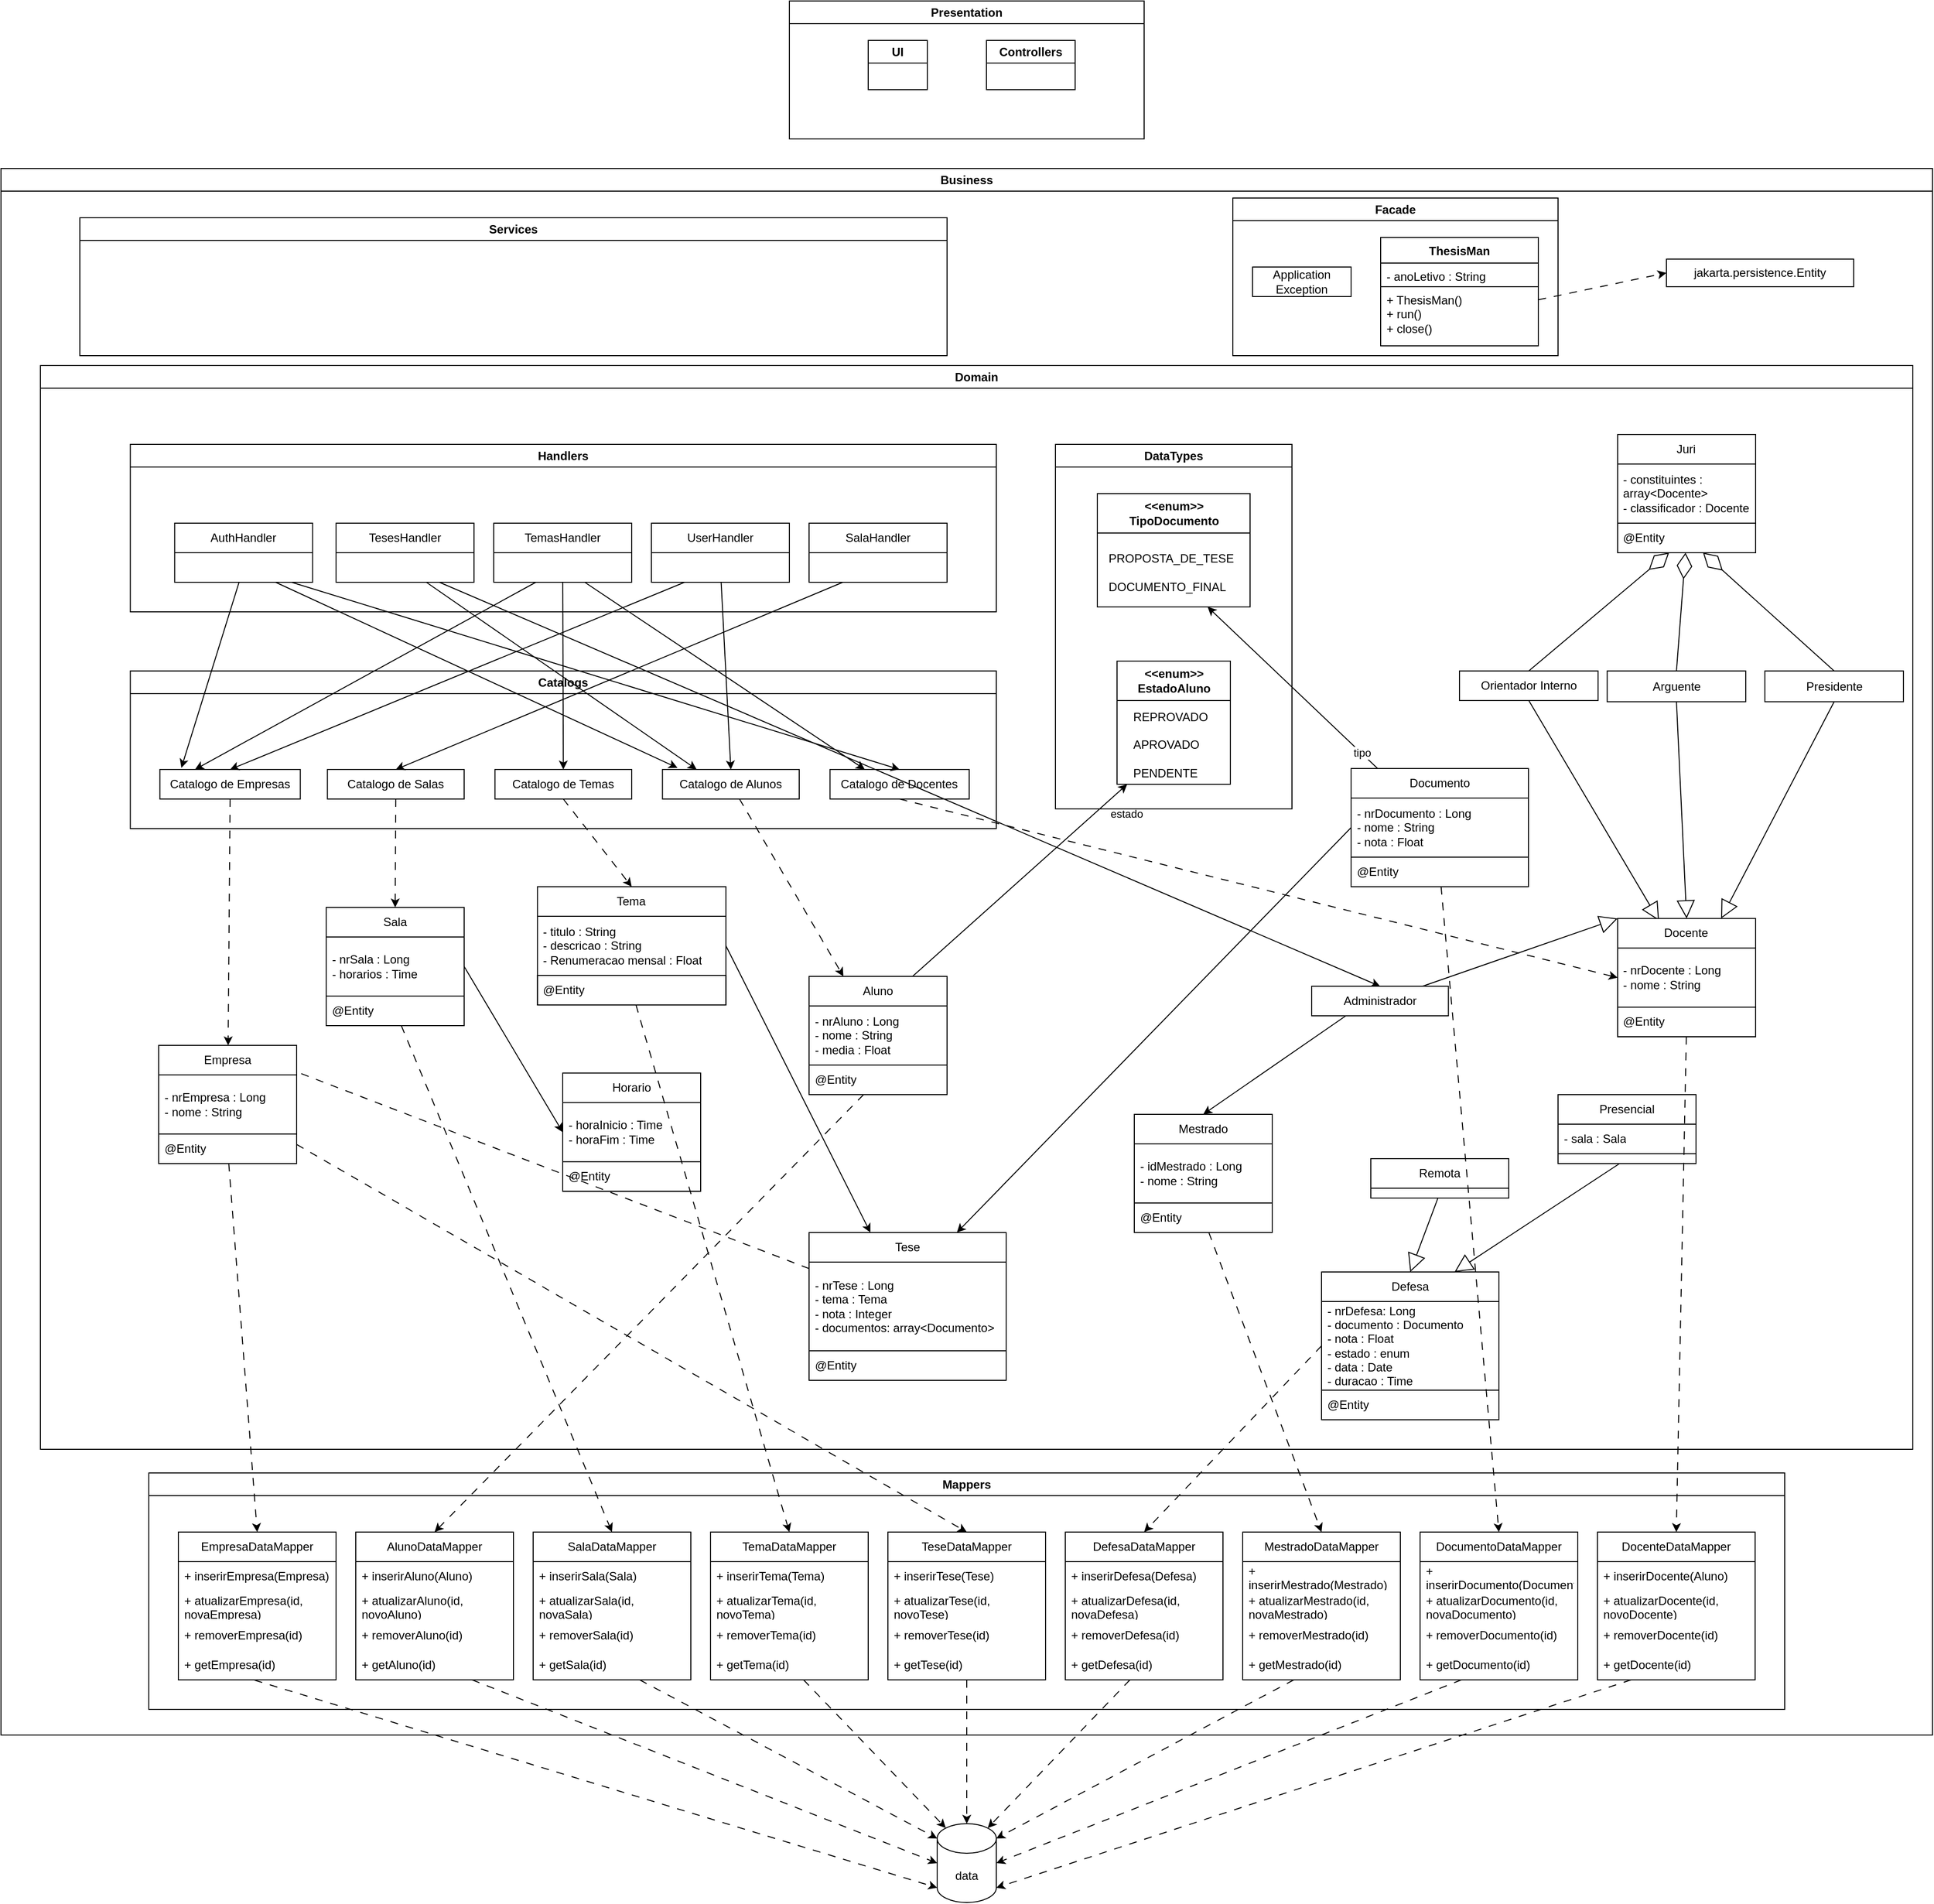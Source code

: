 <mxfile>
    <diagram id="C5RBs43oDa-KdzZeNtuy" name="Page-1">
        <mxGraphModel dx="1113" dy="938" grid="1" gridSize="10" guides="1" tooltips="1" connect="1" arrows="1" fold="1" page="1" pageScale="1" pageWidth="827" pageHeight="1169" math="0" shadow="0">
            <root>
                <mxCell id="WIyWlLk6GJQsqaUBKTNV-0"/>
                <mxCell id="WIyWlLk6GJQsqaUBKTNV-1" parent="WIyWlLk6GJQsqaUBKTNV-0"/>
                <mxCell id="cg7tUdVnF-VotXxQSskF-0" value="Presentation" style="swimlane;whiteSpace=wrap;html=1;startSize=23;" parent="WIyWlLk6GJQsqaUBKTNV-1" vertex="1">
                    <mxGeometry x="840" y="20" width="360" height="140" as="geometry"/>
                </mxCell>
                <mxCell id="cg7tUdVnF-VotXxQSskF-4" value="UI" style="swimlane;whiteSpace=wrap;html=1;" parent="cg7tUdVnF-VotXxQSskF-0" vertex="1">
                    <mxGeometry x="80" y="40" width="60" height="50" as="geometry"/>
                </mxCell>
                <mxCell id="cg7tUdVnF-VotXxQSskF-5" value="Controllers" style="swimlane;whiteSpace=wrap;html=1;" parent="cg7tUdVnF-VotXxQSskF-0" vertex="1">
                    <mxGeometry x="200" y="40" width="90" height="50" as="geometry"/>
                </mxCell>
                <mxCell id="cg7tUdVnF-VotXxQSskF-2" value="Business" style="swimlane;whiteSpace=wrap;html=1;" parent="WIyWlLk6GJQsqaUBKTNV-1" vertex="1">
                    <mxGeometry x="40" y="190" width="1960" height="1590" as="geometry"/>
                </mxCell>
                <mxCell id="6" value="Domain" style="swimlane;whiteSpace=wrap;html=1;" vertex="1" parent="cg7tUdVnF-VotXxQSskF-2">
                    <mxGeometry x="40" y="200" width="1900" height="1100" as="geometry"/>
                </mxCell>
                <mxCell id="un4wLNDL9-NSO7BiMCty-284" value="Handlers" style="swimlane;whiteSpace=wrap;html=1;" parent="6" vertex="1">
                    <mxGeometry x="91.24" y="80" width="878.76" height="170" as="geometry"/>
                </mxCell>
                <mxCell id="un4wLNDL9-NSO7BiMCty-286" value="AuthHandler" style="swimlane;fontStyle=0;childLayout=stackLayout;horizontal=1;startSize=30;horizontalStack=0;resizeParent=1;resizeParentMax=0;resizeLast=0;collapsible=1;marginBottom=0;whiteSpace=wrap;html=1;" parent="un4wLNDL9-NSO7BiMCty-284" vertex="1">
                    <mxGeometry x="45" y="80" width="140" height="60" as="geometry"/>
                </mxCell>
                <mxCell id="un4wLNDL9-NSO7BiMCty-288" value="&lt;div&gt;&lt;br&gt;&lt;/div&gt;" style="text;strokeColor=none;fillColor=none;align=left;verticalAlign=middle;spacingLeft=4;spacingRight=4;overflow=hidden;points=[[0,0.5],[1,0.5]];portConstraint=eastwest;rotatable=0;whiteSpace=wrap;html=1;" parent="un4wLNDL9-NSO7BiMCty-286" vertex="1">
                    <mxGeometry y="30" width="140" height="30" as="geometry"/>
                </mxCell>
                <mxCell id="un4wLNDL9-NSO7BiMCty-292" value="TemasHandler" style="swimlane;fontStyle=0;childLayout=stackLayout;horizontal=1;startSize=30;horizontalStack=0;resizeParent=1;resizeParentMax=0;resizeLast=0;collapsible=1;marginBottom=0;whiteSpace=wrap;html=1;" parent="un4wLNDL9-NSO7BiMCty-284" vertex="1">
                    <mxGeometry x="368.76" y="80" width="140" height="60" as="geometry"/>
                </mxCell>
                <mxCell id="un4wLNDL9-NSO7BiMCty-293" value="&lt;div&gt;&lt;br&gt;&lt;/div&gt;" style="text;strokeColor=none;fillColor=none;align=left;verticalAlign=middle;spacingLeft=4;spacingRight=4;overflow=hidden;points=[[0,0.5],[1,0.5]];portConstraint=eastwest;rotatable=0;whiteSpace=wrap;html=1;" parent="un4wLNDL9-NSO7BiMCty-292" vertex="1">
                    <mxGeometry y="30" width="140" height="30" as="geometry"/>
                </mxCell>
                <mxCell id="un4wLNDL9-NSO7BiMCty-299" value="TesesHandler" style="swimlane;fontStyle=0;childLayout=stackLayout;horizontal=1;startSize=30;horizontalStack=0;resizeParent=1;resizeParentMax=0;resizeLast=0;collapsible=1;marginBottom=0;whiteSpace=wrap;html=1;" parent="un4wLNDL9-NSO7BiMCty-284" vertex="1">
                    <mxGeometry x="208.76" y="80" width="140" height="60" as="geometry"/>
                </mxCell>
                <mxCell id="un4wLNDL9-NSO7BiMCty-300" value="&lt;div&gt;&lt;br&gt;&lt;/div&gt;" style="text;strokeColor=none;fillColor=none;align=left;verticalAlign=middle;spacingLeft=4;spacingRight=4;overflow=hidden;points=[[0,0.5],[1,0.5]];portConstraint=eastwest;rotatable=0;whiteSpace=wrap;html=1;" parent="un4wLNDL9-NSO7BiMCty-299" vertex="1">
                    <mxGeometry y="30" width="140" height="30" as="geometry"/>
                </mxCell>
                <mxCell id="un4wLNDL9-NSO7BiMCty-304" value="UserHandler" style="swimlane;fontStyle=0;childLayout=stackLayout;horizontal=1;startSize=30;horizontalStack=0;resizeParent=1;resizeParentMax=0;resizeLast=0;collapsible=1;marginBottom=0;whiteSpace=wrap;html=1;" parent="un4wLNDL9-NSO7BiMCty-284" vertex="1">
                    <mxGeometry x="528.76" y="80" width="140" height="60" as="geometry"/>
                </mxCell>
                <mxCell id="un4wLNDL9-NSO7BiMCty-305" value="&lt;div&gt;&lt;br&gt;&lt;/div&gt;" style="text;strokeColor=none;fillColor=none;align=left;verticalAlign=middle;spacingLeft=4;spacingRight=4;overflow=hidden;points=[[0,0.5],[1,0.5]];portConstraint=eastwest;rotatable=0;whiteSpace=wrap;html=1;" parent="un4wLNDL9-NSO7BiMCty-304" vertex="1">
                    <mxGeometry y="30" width="140" height="30" as="geometry"/>
                </mxCell>
                <mxCell id="un4wLNDL9-NSO7BiMCty-306" value="SalaHandler" style="swimlane;fontStyle=0;childLayout=stackLayout;horizontal=1;startSize=30;horizontalStack=0;resizeParent=1;resizeParentMax=0;resizeLast=0;collapsible=1;marginBottom=0;whiteSpace=wrap;html=1;" parent="un4wLNDL9-NSO7BiMCty-284" vertex="1">
                    <mxGeometry x="688.76" y="80" width="140" height="60" as="geometry"/>
                </mxCell>
                <mxCell id="un4wLNDL9-NSO7BiMCty-307" value="&lt;div&gt;&lt;br&gt;&lt;/div&gt;" style="text;strokeColor=none;fillColor=none;align=left;verticalAlign=middle;spacingLeft=4;spacingRight=4;overflow=hidden;points=[[0,0.5],[1,0.5]];portConstraint=eastwest;rotatable=0;whiteSpace=wrap;html=1;" parent="un4wLNDL9-NSO7BiMCty-306" vertex="1">
                    <mxGeometry y="30" width="140" height="30" as="geometry"/>
                </mxCell>
                <mxCell id="un4wLNDL9-NSO7BiMCty-315" value="Catalogs" style="swimlane;whiteSpace=wrap;html=1;" parent="6" vertex="1">
                    <mxGeometry x="91.24" y="310" width="878.76" height="160" as="geometry"/>
                </mxCell>
                <mxCell id="un4wLNDL9-NSO7BiMCty-144" value="Catalogo de Empresas" style="whiteSpace=wrap;html=1;" parent="un4wLNDL9-NSO7BiMCty-315" vertex="1">
                    <mxGeometry x="30" y="100.0" width="142.5" height="30" as="geometry"/>
                </mxCell>
                <mxCell id="un4wLNDL9-NSO7BiMCty-149" value="Catalogo de Alunos" style="whiteSpace=wrap;html=1;" parent="un4wLNDL9-NSO7BiMCty-315" vertex="1">
                    <mxGeometry x="540" y="100.0" width="138.75" height="30" as="geometry"/>
                </mxCell>
                <mxCell id="un4wLNDL9-NSO7BiMCty-141" value="Catalogo de Docentes" style="rounded=0;whiteSpace=wrap;html=1;" parent="un4wLNDL9-NSO7BiMCty-315" vertex="1">
                    <mxGeometry x="710" y="100.0" width="141.25" height="30" as="geometry"/>
                </mxCell>
                <mxCell id="5E4sveDXwJBhGhA54_ks-47" value="Catalogo de Temas" style="whiteSpace=wrap;html=1;" parent="un4wLNDL9-NSO7BiMCty-315" vertex="1">
                    <mxGeometry x="370.01" y="100.0" width="138.75" height="30" as="geometry"/>
                </mxCell>
                <mxCell id="un4wLNDL9-NSO7BiMCty-193" value="Catalogo de Salas" style="whiteSpace=wrap;html=1;" parent="un4wLNDL9-NSO7BiMCty-315" vertex="1">
                    <mxGeometry x="200" y="100.0" width="138.75" height="30" as="geometry"/>
                </mxCell>
                <mxCell id="zyDIfkvyRvKkp64kOroX-0" value="" style="endArrow=classic;html=1;rounded=0;entryX=0.5;entryY=0;entryDx=0;entryDy=0;" parent="6" source="un4wLNDL9-NSO7BiMCty-305" target="un4wLNDL9-NSO7BiMCty-144" edge="1">
                    <mxGeometry width="50" height="50" relative="1" as="geometry">
                        <mxPoint x="390" y="381.88" as="sourcePoint"/>
                        <mxPoint x="440" y="331.88" as="targetPoint"/>
                    </mxGeometry>
                </mxCell>
                <mxCell id="zyDIfkvyRvKkp64kOroX-1" value="" style="endArrow=classic;html=1;rounded=0;entryX=0.5;entryY=0;entryDx=0;entryDy=0;" parent="6" source="un4wLNDL9-NSO7BiMCty-305" target="un4wLNDL9-NSO7BiMCty-149" edge="1">
                    <mxGeometry width="50" height="50" relative="1" as="geometry">
                        <mxPoint x="430" y="411.88" as="sourcePoint"/>
                        <mxPoint x="480" y="361.88" as="targetPoint"/>
                    </mxGeometry>
                </mxCell>
                <mxCell id="zyDIfkvyRvKkp64kOroX-2" value="" style="endArrow=classic;html=1;rounded=0;entryX=0.5;entryY=0;entryDx=0;entryDy=0;" parent="6" source="un4wLNDL9-NSO7BiMCty-307" target="un4wLNDL9-NSO7BiMCty-193" edge="1">
                    <mxGeometry width="50" height="50" relative="1" as="geometry">
                        <mxPoint x="400" y="381.88" as="sourcePoint"/>
                        <mxPoint x="450" y="331.88" as="targetPoint"/>
                    </mxGeometry>
                </mxCell>
                <mxCell id="zyDIfkvyRvKkp64kOroX-3" value="" style="endArrow=classic;html=1;rounded=0;entryX=0.5;entryY=0;entryDx=0;entryDy=0;" parent="6" source="un4wLNDL9-NSO7BiMCty-288" target="un4wLNDL9-NSO7BiMCty-141" edge="1">
                    <mxGeometry width="50" height="50" relative="1" as="geometry">
                        <mxPoint x="1250" y="281.88" as="sourcePoint"/>
                        <mxPoint x="440" y="251.88" as="targetPoint"/>
                    </mxGeometry>
                </mxCell>
                <mxCell id="zyDIfkvyRvKkp64kOroX-4" value="" style="endArrow=classic;html=1;rounded=0;entryX=0.25;entryY=0;entryDx=0;entryDy=0;" parent="6" source="un4wLNDL9-NSO7BiMCty-293" target="un4wLNDL9-NSO7BiMCty-141" edge="1">
                    <mxGeometry width="50" height="50" relative="1" as="geometry">
                        <mxPoint x="440" y="311.88" as="sourcePoint"/>
                        <mxPoint x="490" y="261.88" as="targetPoint"/>
                    </mxGeometry>
                </mxCell>
                <mxCell id="zyDIfkvyRvKkp64kOroX-5" value="" style="endArrow=classic;html=1;rounded=0;entryX=0.25;entryY=0;entryDx=0;entryDy=0;" parent="6" source="un4wLNDL9-NSO7BiMCty-293" target="un4wLNDL9-NSO7BiMCty-144" edge="1">
                    <mxGeometry width="50" height="50" relative="1" as="geometry">
                        <mxPoint x="360" y="341.88" as="sourcePoint"/>
                        <mxPoint x="410" y="291.88" as="targetPoint"/>
                    </mxGeometry>
                </mxCell>
                <mxCell id="zyDIfkvyRvKkp64kOroX-6" value="" style="endArrow=classic;html=1;rounded=0;entryX=0.5;entryY=0;entryDx=0;entryDy=0;" parent="6" source="un4wLNDL9-NSO7BiMCty-300" target="un4wLNDL9-NSO7BiMCty-140" edge="1">
                    <mxGeometry width="50" height="50" relative="1" as="geometry">
                        <mxPoint x="310" y="351.88" as="sourcePoint"/>
                        <mxPoint x="360" y="301.88" as="targetPoint"/>
                    </mxGeometry>
                </mxCell>
                <mxCell id="zyDIfkvyRvKkp64kOroX-7" value="" style="endArrow=classic;html=1;rounded=0;entryX=0.25;entryY=0;entryDx=0;entryDy=0;" parent="6" source="un4wLNDL9-NSO7BiMCty-300" target="un4wLNDL9-NSO7BiMCty-149" edge="1">
                    <mxGeometry width="50" height="50" relative="1" as="geometry">
                        <mxPoint x="290" y="341.88" as="sourcePoint"/>
                        <mxPoint x="340" y="291.88" as="targetPoint"/>
                    </mxGeometry>
                </mxCell>
                <mxCell id="zyDIfkvyRvKkp64kOroX-8" value="" style="endArrow=classic;html=1;rounded=0;entryX=0.153;entryY=-0.055;entryDx=0;entryDy=0;entryPerimeter=0;" parent="6" source="un4wLNDL9-NSO7BiMCty-288" target="un4wLNDL9-NSO7BiMCty-144" edge="1">
                    <mxGeometry width="50" height="50" relative="1" as="geometry">
                        <mxPoint x="550" y="281.88" as="sourcePoint"/>
                        <mxPoint x="380" y="281.88" as="targetPoint"/>
                    </mxGeometry>
                </mxCell>
                <mxCell id="zyDIfkvyRvKkp64kOroX-9" value="" style="endArrow=classic;html=1;rounded=0;entryX=0.11;entryY=-0.055;entryDx=0;entryDy=0;entryPerimeter=0;" parent="6" source="un4wLNDL9-NSO7BiMCty-288" target="un4wLNDL9-NSO7BiMCty-149" edge="1">
                    <mxGeometry width="50" height="50" relative="1" as="geometry">
                        <mxPoint x="380" y="361.88" as="sourcePoint"/>
                        <mxPoint x="430" y="311.88" as="targetPoint"/>
                    </mxGeometry>
                </mxCell>
                <mxCell id="5E4sveDXwJBhGhA54_ks-24" value="Juri" style="swimlane;fontStyle=0;childLayout=stackLayout;horizontal=1;startSize=30;horizontalStack=0;resizeParent=1;resizeParentMax=0;resizeLast=0;collapsible=1;marginBottom=0;whiteSpace=wrap;html=1;" parent="6" vertex="1">
                    <mxGeometry x="1600.48" y="70" width="140" height="120" as="geometry"/>
                </mxCell>
                <mxCell id="5E4sveDXwJBhGhA54_ks-25" value="- constituintes : array&amp;lt;Docente&amp;gt;&lt;div&gt;- classificador : Docente&lt;/div&gt;" style="text;strokeColor=none;fillColor=none;align=left;verticalAlign=middle;spacingLeft=4;spacingRight=4;overflow=hidden;points=[[0,0.5],[1,0.5]];portConstraint=eastwest;rotatable=0;whiteSpace=wrap;html=1;" parent="5E4sveDXwJBhGhA54_ks-24" vertex="1">
                    <mxGeometry y="30" width="140" height="60" as="geometry"/>
                </mxCell>
                <mxCell id="5E4sveDXwJBhGhA54_ks-26" value="@Entity" style="text;strokeColor=default;fillColor=none;align=left;verticalAlign=middle;spacingLeft=4;spacingRight=4;overflow=hidden;points=[[0,0.5],[1,0.5]];portConstraint=eastwest;rotatable=0;whiteSpace=wrap;html=1;" parent="5E4sveDXwJBhGhA54_ks-24" vertex="1">
                    <mxGeometry y="90" width="140" height="30" as="geometry"/>
                </mxCell>
                <mxCell id="5E4sveDXwJBhGhA54_ks-28" value="" style="endArrow=diamondThin;endFill=0;endSize=24;html=1;rounded=0;exitX=0.5;exitY=0;exitDx=0;exitDy=0;" parent="6" source="un4wLNDL9-NSO7BiMCty-143" target="5E4sveDXwJBhGhA54_ks-26" edge="1">
                    <mxGeometry width="160" relative="1" as="geometry">
                        <mxPoint x="1680.17" y="-105.12" as="sourcePoint"/>
                        <mxPoint x="1679.86" y="69.38" as="targetPoint"/>
                    </mxGeometry>
                </mxCell>
                <mxCell id="5E4sveDXwJBhGhA54_ks-37" value="" style="endArrow=classic;html=1;rounded=0;exitX=0.5;exitY=1;exitDx=0;exitDy=0;entryX=0.5;entryY=0;entryDx=0;entryDy=0;dashed=1;dashPattern=8 8;" parent="6" source="5E4sveDXwJBhGhA54_ks-47" target="y6I8Ez0Fc16lEV5r8Xa5-9" edge="1">
                    <mxGeometry width="50" height="50" relative="1" as="geometry">
                        <mxPoint x="1135" y="521.88" as="sourcePoint"/>
                        <mxPoint x="857" y="731.88" as="targetPoint"/>
                    </mxGeometry>
                </mxCell>
                <mxCell id="5E4sveDXwJBhGhA54_ks-33" value="" style="endArrow=diamondThin;endFill=0;endSize=24;html=1;rounded=0;exitX=0.5;exitY=0;exitDx=0;exitDy=0;" parent="6" source="un4wLNDL9-NSO7BiMCty-261" target="5E4sveDXwJBhGhA54_ks-26" edge="1">
                    <mxGeometry width="160" relative="1" as="geometry">
                        <mxPoint x="1840.17" y="-105.12" as="sourcePoint"/>
                        <mxPoint x="1680.17" y="83.88" as="targetPoint"/>
                        <Array as="points"/>
                    </mxGeometry>
                </mxCell>
                <mxCell id="5E4sveDXwJBhGhA54_ks-40" value="" style="endArrow=classic;html=1;rounded=0;exitX=0.5;exitY=1;exitDx=0;exitDy=0;entryX=0;entryY=0.5;entryDx=0;entryDy=0;dashed=1;dashPattern=8 8;" parent="6" source="un4wLNDL9-NSO7BiMCty-141" target="y6I8Ez0Fc16lEV5r8Xa5-25" edge="1">
                    <mxGeometry width="50" height="50" relative="1" as="geometry">
                        <mxPoint x="1339.5" y="511.88" as="sourcePoint"/>
                        <mxPoint x="1340.5" y="642.88" as="targetPoint"/>
                    </mxGeometry>
                </mxCell>
                <mxCell id="5E4sveDXwJBhGhA54_ks-41" value="" style="endArrow=classic;html=1;rounded=0;exitX=0.5;exitY=1;exitDx=0;exitDy=0;entryX=0.5;entryY=0;entryDx=0;entryDy=0;dashed=1;dashPattern=8 8;" parent="6" source="un4wLNDL9-NSO7BiMCty-193" target="5E4sveDXwJBhGhA54_ks-15" edge="1">
                    <mxGeometry width="50" height="50" relative="1" as="geometry">
                        <mxPoint x="1438.89" y="531.88" as="sourcePoint"/>
                        <mxPoint x="1438.89" y="641.88" as="targetPoint"/>
                    </mxGeometry>
                </mxCell>
                <mxCell id="5E4sveDXwJBhGhA54_ks-49" value="" style="endArrow=classic;html=1;rounded=0;entryX=0.5;entryY=0;entryDx=0;entryDy=0;" parent="6" source="un4wLNDL9-NSO7BiMCty-293" target="5E4sveDXwJBhGhA54_ks-47" edge="1">
                    <mxGeometry width="50" height="50" relative="1" as="geometry">
                        <mxPoint x="1091" y="292.88" as="sourcePoint"/>
                        <mxPoint x="1245" y="501.88" as="targetPoint"/>
                    </mxGeometry>
                </mxCell>
                <mxCell id="y6I8Ez0Fc16lEV5r8Xa5-15" value="Documento" style="swimlane;fontStyle=0;childLayout=stackLayout;horizontal=1;startSize=30;horizontalStack=0;resizeParent=1;resizeParentMax=0;resizeLast=0;collapsible=1;marginBottom=0;whiteSpace=wrap;html=1;" parent="6" vertex="1">
                    <mxGeometry x="1330" y="409" width="180" height="120" as="geometry"/>
                </mxCell>
                <mxCell id="y6I8Ez0Fc16lEV5r8Xa5-16" value="- nrDocumento : Long&lt;div&gt;- nome : String&lt;br&gt;&lt;/div&gt;&lt;div&gt;- nota : Float&lt;/div&gt;" style="text;strokeColor=none;fillColor=none;align=left;verticalAlign=middle;spacingLeft=4;spacingRight=4;overflow=hidden;points=[[0,0.5],[1,0.5]];portConstraint=eastwest;rotatable=0;whiteSpace=wrap;html=1;" parent="y6I8Ez0Fc16lEV5r8Xa5-15" vertex="1">
                    <mxGeometry y="30" width="180" height="60" as="geometry"/>
                </mxCell>
                <mxCell id="y6I8Ez0Fc16lEV5r8Xa5-17" value="@Entity" style="text;strokeColor=default;fillColor=none;align=left;verticalAlign=middle;spacingLeft=4;spacingRight=4;overflow=hidden;points=[[0,0.5],[1,0.5]];portConstraint=eastwest;rotatable=0;whiteSpace=wrap;html=1;" parent="y6I8Ez0Fc16lEV5r8Xa5-15" vertex="1">
                    <mxGeometry y="90" width="180" height="30" as="geometry"/>
                </mxCell>
                <mxCell id="b1svnGDZ_EzFQUOSQMaN-9" value="" style="endArrow=classic;html=1;rounded=0;dashed=1;dashPattern=8 8;" parent="6" source="un4wLNDL9-NSO7BiMCty-149" target="un4wLNDL9-NSO7BiMCty-150" edge="1">
                    <mxGeometry width="50" height="50" relative="1" as="geometry">
                        <mxPoint x="1419" y="521.88" as="sourcePoint"/>
                        <mxPoint x="1300" y="651.88" as="targetPoint"/>
                    </mxGeometry>
                </mxCell>
                <mxCell id="84-rlJRhgA5DNFFET1jX-14" value="" style="endArrow=classic;html=1;rounded=0;exitX=0;exitY=0.5;exitDx=0;exitDy=0;entryX=0.75;entryY=0;entryDx=0;entryDy=0;" parent="6" source="y6I8Ez0Fc16lEV5r8Xa5-16" target="y6I8Ez0Fc16lEV5r8Xa5-18" edge="1">
                    <mxGeometry width="50" height="50" relative="1" as="geometry">
                        <mxPoint x="1100" y="481.88" as="sourcePoint"/>
                        <mxPoint x="1150" y="431.88" as="targetPoint"/>
                    </mxGeometry>
                </mxCell>
                <mxCell id="t4POEneZszn4P4eMXH_S-41" value="" style="endArrow=diamondThin;endFill=0;endSize=24;html=1;rounded=0;exitX=0.5;exitY=0;exitDx=0;exitDy=0;" parent="6" source="un4wLNDL9-NSO7BiMCty-142" target="5E4sveDXwJBhGhA54_ks-26" edge="1">
                    <mxGeometry width="160" relative="1" as="geometry">
                        <mxPoint x="1690.48" y="89.0" as="sourcePoint"/>
                        <mxPoint x="1789.48" y="-40" as="targetPoint"/>
                    </mxGeometry>
                </mxCell>
                <mxCell id="un4wLNDL9-NSO7BiMCty-140" value="Administrador" style="rounded=0;whiteSpace=wrap;html=1;" parent="6" vertex="1">
                    <mxGeometry x="1290" y="630.0" width="138.75" height="30" as="geometry"/>
                </mxCell>
                <mxCell id="un4wLNDL9-NSO7BiMCty-142" value="Orientador Interno" style="rounded=0;whiteSpace=wrap;html=1;" parent="6" vertex="1">
                    <mxGeometry x="1440" y="310.0" width="140.62" height="30" as="geometry"/>
                </mxCell>
                <mxCell id="un4wLNDL9-NSO7BiMCty-143" value="Arguente" style="whiteSpace=wrap;html=1;" parent="6" vertex="1">
                    <mxGeometry x="1589.86" y="310.0" width="140.62" height="31.25" as="geometry"/>
                </mxCell>
                <mxCell id="un4wLNDL9-NSO7BiMCty-200" value="" style="endArrow=block;endSize=16;endFill=0;html=1;rounded=0;exitX=0.5;exitY=1;exitDx=0;exitDy=0;entryX=0.3;entryY=0.019;entryDx=0;entryDy=0;entryPerimeter=0;" parent="6" source="un4wLNDL9-NSO7BiMCty-142" target="y6I8Ez0Fc16lEV5r8Xa5-24" edge="1">
                    <mxGeometry width="160" relative="1" as="geometry">
                        <mxPoint x="879.23" y="396.5" as="sourcePoint"/>
                        <mxPoint x="1468.61" y="601.5" as="targetPoint"/>
                        <Array as="points"/>
                    </mxGeometry>
                </mxCell>
                <mxCell id="un4wLNDL9-NSO7BiMCty-201" value="" style="endArrow=block;endSize=16;endFill=0;html=1;rounded=0;entryX=0.5;entryY=0;entryDx=0;entryDy=0;exitX=0.5;exitY=1;exitDx=0;exitDy=0;" parent="6" source="un4wLNDL9-NSO7BiMCty-143" target="y6I8Ez0Fc16lEV5r8Xa5-24" edge="1">
                    <mxGeometry width="160" relative="1" as="geometry">
                        <mxPoint x="1720.48" y="331.25" as="sourcePoint"/>
                        <mxPoint x="1468.61" y="601.5" as="targetPoint"/>
                        <Array as="points"/>
                    </mxGeometry>
                </mxCell>
                <mxCell id="5E4sveDXwJBhGhA54_ks-15" value="Sala" style="swimlane;fontStyle=0;childLayout=stackLayout;horizontal=1;startSize=30;horizontalStack=0;resizeParent=1;resizeParentMax=0;resizeLast=0;collapsible=1;marginBottom=0;whiteSpace=wrap;html=1;" parent="6" vertex="1">
                    <mxGeometry x="290" y="550.0" width="140" height="120" as="geometry"/>
                </mxCell>
                <mxCell id="5E4sveDXwJBhGhA54_ks-16" value="- nrSala : Long&lt;div&gt;- horarios : Time&lt;/div&gt;" style="text;strokeColor=none;fillColor=none;align=left;verticalAlign=middle;spacingLeft=4;spacingRight=4;overflow=hidden;points=[[0,0.5],[1,0.5]];portConstraint=eastwest;rotatable=0;whiteSpace=wrap;html=1;" parent="5E4sveDXwJBhGhA54_ks-15" vertex="1">
                    <mxGeometry y="30" width="140" height="60" as="geometry"/>
                </mxCell>
                <mxCell id="5E4sveDXwJBhGhA54_ks-17" value="@Entity" style="text;strokeColor=default;fillColor=none;align=left;verticalAlign=middle;spacingLeft=4;spacingRight=4;overflow=hidden;points=[[0,0.5],[1,0.5]];portConstraint=eastwest;rotatable=0;whiteSpace=wrap;html=1;" parent="5E4sveDXwJBhGhA54_ks-15" vertex="1">
                    <mxGeometry y="90" width="140" height="30" as="geometry"/>
                </mxCell>
                <mxCell id="y6I8Ez0Fc16lEV5r8Xa5-24" value="Docente" style="swimlane;fontStyle=0;childLayout=stackLayout;horizontal=1;startSize=30;horizontalStack=0;resizeParent=1;resizeParentMax=0;resizeLast=0;collapsible=1;marginBottom=0;whiteSpace=wrap;html=1;" parent="6" vertex="1">
                    <mxGeometry x="1600.48" y="561.25" width="140" height="120" as="geometry"/>
                </mxCell>
                <mxCell id="y6I8Ez0Fc16lEV5r8Xa5-25" value="- nrDocente : Long&lt;div&gt;- nome : String&lt;/div&gt;" style="text;strokeColor=none;fillColor=none;align=left;verticalAlign=middle;spacingLeft=4;spacingRight=4;overflow=hidden;points=[[0,0.5],[1,0.5]];portConstraint=eastwest;rotatable=0;whiteSpace=wrap;html=1;" parent="y6I8Ez0Fc16lEV5r8Xa5-24" vertex="1">
                    <mxGeometry y="30" width="140" height="60" as="geometry"/>
                </mxCell>
                <mxCell id="y6I8Ez0Fc16lEV5r8Xa5-26" value="@Entity" style="text;strokeColor=default;fillColor=none;align=left;verticalAlign=middle;spacingLeft=4;spacingRight=4;overflow=hidden;points=[[0,0.5],[1,0.5]];portConstraint=eastwest;rotatable=0;whiteSpace=wrap;html=1;" parent="y6I8Ez0Fc16lEV5r8Xa5-24" vertex="1">
                    <mxGeometry y="90" width="140" height="30" as="geometry"/>
                </mxCell>
                <mxCell id="5E4sveDXwJBhGhA54_ks-1" value="Mestrado" style="swimlane;fontStyle=0;childLayout=stackLayout;horizontal=1;startSize=30;horizontalStack=0;resizeParent=1;resizeParentMax=0;resizeLast=0;collapsible=1;marginBottom=0;whiteSpace=wrap;html=1;" parent="6" vertex="1">
                    <mxGeometry x="1110" y="760.0" width="140" height="120" as="geometry"/>
                </mxCell>
                <mxCell id="5E4sveDXwJBhGhA54_ks-2" value="- idMestrado : Long&lt;div&gt;- nome : String&lt;/div&gt;" style="text;strokeColor=none;fillColor=none;align=left;verticalAlign=middle;spacingLeft=4;spacingRight=4;overflow=hidden;points=[[0,0.5],[1,0.5]];portConstraint=eastwest;rotatable=0;whiteSpace=wrap;html=1;" parent="5E4sveDXwJBhGhA54_ks-1" vertex="1">
                    <mxGeometry y="30" width="140" height="60" as="geometry"/>
                </mxCell>
                <mxCell id="5E4sveDXwJBhGhA54_ks-3" value="@Entity" style="text;strokeColor=default;fillColor=none;align=left;verticalAlign=middle;spacingLeft=4;spacingRight=4;overflow=hidden;points=[[0,0.5],[1,0.5]];portConstraint=eastwest;rotatable=0;whiteSpace=wrap;html=1;" parent="5E4sveDXwJBhGhA54_ks-1" vertex="1">
                    <mxGeometry y="90" width="140" height="30" as="geometry"/>
                </mxCell>
                <mxCell id="un4wLNDL9-NSO7BiMCty-150" value="Aluno" style="swimlane;fontStyle=0;childLayout=stackLayout;horizontal=1;startSize=30;horizontalStack=0;resizeParent=1;resizeParentMax=0;resizeLast=0;collapsible=1;marginBottom=0;whiteSpace=wrap;html=1;" parent="6" vertex="1">
                    <mxGeometry x="780" y="620.0" width="140" height="120" as="geometry"/>
                </mxCell>
                <mxCell id="un4wLNDL9-NSO7BiMCty-151" value="- nrAluno : Long&lt;div&gt;- nome : String&lt;br&gt;&lt;/div&gt;&lt;div&gt;- media : Float&lt;/div&gt;" style="text;strokeColor=none;fillColor=none;align=left;verticalAlign=middle;spacingLeft=4;spacingRight=4;overflow=hidden;points=[[0,0.5],[1,0.5]];portConstraint=eastwest;rotatable=0;whiteSpace=wrap;html=1;" parent="un4wLNDL9-NSO7BiMCty-150" vertex="1">
                    <mxGeometry y="30" width="140" height="60" as="geometry"/>
                </mxCell>
                <mxCell id="un4wLNDL9-NSO7BiMCty-152" value="@Entity" style="text;strokeColor=default;fillColor=none;align=left;verticalAlign=middle;spacingLeft=4;spacingRight=4;overflow=hidden;points=[[0,0.5],[1,0.5]];portConstraint=eastwest;rotatable=0;whiteSpace=wrap;html=1;" parent="un4wLNDL9-NSO7BiMCty-150" vertex="1">
                    <mxGeometry y="90" width="140" height="30" as="geometry"/>
                </mxCell>
                <mxCell id="y6I8Ez0Fc16lEV5r8Xa5-18" value="Tese" style="swimlane;fontStyle=0;childLayout=stackLayout;horizontal=1;startSize=30;horizontalStack=0;resizeParent=1;resizeParentMax=0;resizeLast=0;collapsible=1;marginBottom=0;whiteSpace=wrap;html=1;" parent="6" vertex="1">
                    <mxGeometry x="780" y="880.0" width="200" height="150" as="geometry"/>
                </mxCell>
                <mxCell id="y6I8Ez0Fc16lEV5r8Xa5-19" value="- nrTese : Long&lt;div&gt;- tema : Tema&lt;br&gt;&lt;/div&gt;&lt;div&gt;- nota : Integer&lt;/div&gt;&lt;div&gt;- documentos: array&amp;lt;Documento&amp;gt;&lt;/div&gt;" style="text;strokeColor=none;fillColor=none;align=left;verticalAlign=middle;spacingLeft=4;spacingRight=4;overflow=hidden;points=[[0,0.5],[1,0.5]];portConstraint=eastwest;rotatable=0;whiteSpace=wrap;html=1;" parent="y6I8Ez0Fc16lEV5r8Xa5-18" vertex="1">
                    <mxGeometry y="30" width="200" height="90" as="geometry"/>
                </mxCell>
                <mxCell id="y6I8Ez0Fc16lEV5r8Xa5-20" value="@Entity" style="text;strokeColor=default;fillColor=none;align=left;verticalAlign=middle;spacingLeft=4;spacingRight=4;overflow=hidden;points=[[0,0.5],[1,0.5]];portConstraint=eastwest;rotatable=0;whiteSpace=wrap;html=1;" parent="y6I8Ez0Fc16lEV5r8Xa5-18" vertex="1">
                    <mxGeometry y="120" width="200" height="30" as="geometry"/>
                </mxCell>
                <mxCell id="y6I8Ez0Fc16lEV5r8Xa5-21" value="Defesa" style="swimlane;fontStyle=0;childLayout=stackLayout;horizontal=1;startSize=30;horizontalStack=0;resizeParent=1;resizeParentMax=0;resizeLast=0;collapsible=1;marginBottom=0;whiteSpace=wrap;html=1;" parent="6" vertex="1">
                    <mxGeometry x="1300" y="920.0" width="180" height="150" as="geometry"/>
                </mxCell>
                <mxCell id="y6I8Ez0Fc16lEV5r8Xa5-22" value="- nrDefesa: Long&lt;div&gt;- documento : Documento&lt;br&gt;&lt;/div&gt;&lt;div&gt;- nota : Float&lt;/div&gt;&lt;div&gt;- estado : enum&lt;/div&gt;&lt;div&gt;- data : Date&lt;/div&gt;&lt;div&gt;- duracao : Time&lt;/div&gt;" style="text;strokeColor=none;fillColor=none;align=left;verticalAlign=middle;spacingLeft=4;spacingRight=4;overflow=hidden;points=[[0,0.5],[1,0.5]];portConstraint=eastwest;rotatable=0;whiteSpace=wrap;html=1;" parent="y6I8Ez0Fc16lEV5r8Xa5-21" vertex="1">
                    <mxGeometry y="30" width="180" height="90" as="geometry"/>
                </mxCell>
                <mxCell id="y6I8Ez0Fc16lEV5r8Xa5-23" value="@Entity" style="text;strokeColor=default;fillColor=none;align=left;verticalAlign=middle;spacingLeft=4;spacingRight=4;overflow=hidden;points=[[0,0.5],[1,0.5]];portConstraint=eastwest;rotatable=0;whiteSpace=wrap;html=1;" parent="y6I8Ez0Fc16lEV5r8Xa5-21" vertex="1">
                    <mxGeometry y="120" width="180" height="30" as="geometry"/>
                </mxCell>
                <mxCell id="5E4sveDXwJBhGhA54_ks-18" value="Presencial" style="swimlane;fontStyle=0;childLayout=stackLayout;horizontal=1;startSize=30;horizontalStack=0;resizeParent=1;resizeParentMax=0;resizeLast=0;collapsible=1;marginBottom=0;whiteSpace=wrap;html=1;" parent="6" vertex="1">
                    <mxGeometry x="1540" y="740.0" width="140" height="70" as="geometry"/>
                </mxCell>
                <mxCell id="5E4sveDXwJBhGhA54_ks-19" value="- sala : Sala" style="text;strokeColor=none;fillColor=none;align=left;verticalAlign=middle;spacingLeft=4;spacingRight=4;overflow=hidden;points=[[0,0.5],[1,0.5]];portConstraint=eastwest;rotatable=0;whiteSpace=wrap;html=1;" parent="5E4sveDXwJBhGhA54_ks-18" vertex="1">
                    <mxGeometry y="30" width="140" height="30" as="geometry"/>
                </mxCell>
                <mxCell id="5E4sveDXwJBhGhA54_ks-20" value="" style="text;strokeColor=default;fillColor=none;align=left;verticalAlign=middle;spacingLeft=4;spacingRight=4;overflow=hidden;points=[[0,0.5],[1,0.5]];portConstraint=eastwest;rotatable=0;whiteSpace=wrap;html=1;" parent="5E4sveDXwJBhGhA54_ks-18" vertex="1">
                    <mxGeometry y="60" width="140" height="10" as="geometry"/>
                </mxCell>
                <mxCell id="un4wLNDL9-NSO7BiMCty-236" value="" style="endArrow=block;endSize=16;endFill=0;html=1;rounded=0;entryX=0.75;entryY=0;entryDx=0;entryDy=0;" parent="6" source="5E4sveDXwJBhGhA54_ks-20" target="y6I8Ez0Fc16lEV5r8Xa5-21" edge="1">
                    <mxGeometry width="160" relative="1" as="geometry">
                        <mxPoint x="1904.06" y="1153.9" as="sourcePoint"/>
                        <mxPoint x="1838.75" y="1083.67" as="targetPoint"/>
                        <Array as="points"/>
                    </mxGeometry>
                </mxCell>
                <mxCell id="5E4sveDXwJBhGhA54_ks-21" value="Remota" style="swimlane;fontStyle=0;childLayout=stackLayout;horizontal=1;startSize=30;horizontalStack=0;resizeParent=1;resizeParentMax=0;resizeLast=0;collapsible=1;marginBottom=0;whiteSpace=wrap;html=1;" parent="6" vertex="1">
                    <mxGeometry x="1350" y="805.0" width="140" height="40" as="geometry"/>
                </mxCell>
                <mxCell id="5E4sveDXwJBhGhA54_ks-23" value="" style="text;strokeColor=default;fillColor=none;align=left;verticalAlign=middle;spacingLeft=4;spacingRight=4;overflow=hidden;points=[[0,0.5],[1,0.5]];portConstraint=eastwest;rotatable=0;whiteSpace=wrap;html=1;" parent="5E4sveDXwJBhGhA54_ks-21" vertex="1">
                    <mxGeometry y="30" width="140" height="10" as="geometry"/>
                </mxCell>
                <mxCell id="84-rlJRhgA5DNFFET1jX-12" value="" style="endArrow=classic;html=1;rounded=0;exitX=1;exitY=0.5;exitDx=0;exitDy=0;" parent="6" source="y6I8Ez0Fc16lEV5r8Xa5-10" target="y6I8Ez0Fc16lEV5r8Xa5-18" edge="1">
                    <mxGeometry width="50" height="50" relative="1" as="geometry">
                        <mxPoint x="1080" y="933.13" as="sourcePoint"/>
                        <mxPoint x="1130" y="883.13" as="targetPoint"/>
                    </mxGeometry>
                </mxCell>
                <mxCell id="un4wLNDL9-NSO7BiMCty-235" value="" style="endArrow=block;endSize=16;endFill=0;html=1;rounded=0;entryX=0.5;entryY=0;entryDx=0;entryDy=0;" parent="6" source="5E4sveDXwJBhGhA54_ks-23" target="y6I8Ez0Fc16lEV5r8Xa5-21" edge="1">
                    <mxGeometry width="160" relative="1" as="geometry">
                        <mxPoint x="1550" y="1153.67" as="sourcePoint"/>
                        <mxPoint x="1590" y="1073.67" as="targetPoint"/>
                        <Array as="points"/>
                    </mxGeometry>
                </mxCell>
                <mxCell id="84-rlJRhgA5DNFFET1jX-15" value="" style="endArrow=classic;html=1;rounded=0;exitX=0.25;exitY=1;exitDx=0;exitDy=0;entryX=0.5;entryY=0;entryDx=0;entryDy=0;" parent="6" source="un4wLNDL9-NSO7BiMCty-140" target="5E4sveDXwJBhGhA54_ks-1" edge="1">
                    <mxGeometry width="50" height="50" relative="1" as="geometry">
                        <mxPoint x="1330" y="853.13" as="sourcePoint"/>
                        <mxPoint x="1380" y="803.13" as="targetPoint"/>
                    </mxGeometry>
                </mxCell>
                <mxCell id="t4POEneZszn4P4eMXH_S-25" value="" style="endArrow=block;endSize=16;endFill=0;html=1;rounded=0;entryX=0;entryY=0;entryDx=0;entryDy=0;" parent="6" source="un4wLNDL9-NSO7BiMCty-140" target="y6I8Ez0Fc16lEV5r8Xa5-24" edge="1">
                    <mxGeometry width="160" relative="1" as="geometry">
                        <mxPoint x="1269" y="1252.13" as="sourcePoint"/>
                        <mxPoint x="631" y="1487.13" as="targetPoint"/>
                        <Array as="points"/>
                    </mxGeometry>
                </mxCell>
                <mxCell id="y6I8Ez0Fc16lEV5r8Xa5-9" value="Tema" style="swimlane;fontStyle=0;childLayout=stackLayout;horizontal=1;startSize=30;horizontalStack=0;resizeParent=1;resizeParentMax=0;resizeLast=0;collapsible=1;marginBottom=0;whiteSpace=wrap;html=1;" parent="6" vertex="1">
                    <mxGeometry x="504.38" y="529.0" width="191.24" height="120" as="geometry"/>
                </mxCell>
                <mxCell id="y6I8Ez0Fc16lEV5r8Xa5-10" value="- titulo : String&lt;div&gt;- descricao : String&lt;br&gt;&lt;/div&gt;&lt;div&gt;- Renumeracao mensal : Float&lt;/div&gt;" style="text;strokeColor=none;fillColor=none;align=left;verticalAlign=middle;spacingLeft=4;spacingRight=4;overflow=hidden;points=[[0,0.5],[1,0.5]];portConstraint=eastwest;rotatable=0;whiteSpace=wrap;html=1;" parent="y6I8Ez0Fc16lEV5r8Xa5-9" vertex="1">
                    <mxGeometry y="30" width="191.24" height="60" as="geometry"/>
                </mxCell>
                <mxCell id="y6I8Ez0Fc16lEV5r8Xa5-11" value="@Entity" style="text;strokeColor=default;fillColor=none;align=left;verticalAlign=middle;spacingLeft=4;spacingRight=4;overflow=hidden;points=[[0,0.5],[1,0.5]];portConstraint=eastwest;rotatable=0;whiteSpace=wrap;html=1;" parent="y6I8Ez0Fc16lEV5r8Xa5-9" vertex="1">
                    <mxGeometry y="90" width="191.24" height="30" as="geometry"/>
                </mxCell>
                <mxCell id="t4POEneZszn4P4eMXH_S-30" value="" style="endArrow=classic;html=1;rounded=0;entryX=0;entryY=0.5;entryDx=0;entryDy=0;exitX=1;exitY=0.5;exitDx=0;exitDy=0;" parent="6" source="5E4sveDXwJBhGhA54_ks-16" target="t4POEneZszn4P4eMXH_S-27" edge="1">
                    <mxGeometry width="50" height="50" relative="1" as="geometry">
                        <mxPoint x="540" y="1073.88" as="sourcePoint"/>
                        <mxPoint x="590" y="1023.88" as="targetPoint"/>
                    </mxGeometry>
                </mxCell>
                <mxCell id="t4POEneZszn4P4eMXH_S-26" value="Horario" style="swimlane;fontStyle=0;childLayout=stackLayout;horizontal=1;startSize=30;horizontalStack=0;resizeParent=1;resizeParentMax=0;resizeLast=0;collapsible=1;marginBottom=0;whiteSpace=wrap;html=1;" parent="6" vertex="1">
                    <mxGeometry x="530" y="718.13" width="140" height="120" as="geometry"/>
                </mxCell>
                <mxCell id="t4POEneZszn4P4eMXH_S-27" value="- horaInicio : Time&lt;div&gt;- horaFim : Time&lt;/div&gt;" style="text;strokeColor=none;fillColor=none;align=left;verticalAlign=middle;spacingLeft=4;spacingRight=4;overflow=hidden;points=[[0,0.5],[1,0.5]];portConstraint=eastwest;rotatable=0;whiteSpace=wrap;html=1;" parent="t4POEneZszn4P4eMXH_S-26" vertex="1">
                    <mxGeometry y="30" width="140" height="60" as="geometry"/>
                </mxCell>
                <mxCell id="t4POEneZszn4P4eMXH_S-28" value="@Entity" style="text;strokeColor=default;fillColor=none;align=left;verticalAlign=middle;spacingLeft=4;spacingRight=4;overflow=hidden;points=[[0,0.5],[1,0.5]];portConstraint=eastwest;rotatable=0;whiteSpace=wrap;html=1;" parent="t4POEneZszn4P4eMXH_S-26" vertex="1">
                    <mxGeometry y="90" width="140" height="30" as="geometry"/>
                </mxCell>
                <mxCell id="b1svnGDZ_EzFQUOSQMaN-13" value="" style="endArrow=classic;html=1;rounded=0;" parent="6" source="y6I8Ez0Fc16lEV5r8Xa5-15" target="5E4sveDXwJBhGhA54_ks-9" edge="1">
                    <mxGeometry width="50" height="50" relative="1" as="geometry">
                        <mxPoint x="1195" y="243.88" as="sourcePoint"/>
                        <mxPoint x="1182" y="489.88" as="targetPoint"/>
                    </mxGeometry>
                </mxCell>
                <mxCell id="b1svnGDZ_EzFQUOSQMaN-14" value="tipo" style="edgeLabel;html=1;align=center;verticalAlign=middle;resizable=0;points=[];" parent="b1svnGDZ_EzFQUOSQMaN-13" connectable="0" vertex="1">
                    <mxGeometry x="-0.739" y="-4" relative="1" as="geometry">
                        <mxPoint x="4" y="8" as="offset"/>
                    </mxGeometry>
                </mxCell>
                <mxCell id="b1svnGDZ_EzFQUOSQMaN-10" value="" style="endArrow=classic;html=1;rounded=0;exitX=0.75;exitY=0;exitDx=0;exitDy=0;" parent="6" source="un4wLNDL9-NSO7BiMCty-150" target="5E4sveDXwJBhGhA54_ks-11" edge="1">
                    <mxGeometry width="50" height="50" relative="1" as="geometry">
                        <mxPoint x="1264" y="241.88" as="sourcePoint"/>
                        <mxPoint x="1771" y="491.88" as="targetPoint"/>
                    </mxGeometry>
                </mxCell>
                <mxCell id="b1svnGDZ_EzFQUOSQMaN-11" value="estado" style="edgeLabel;html=1;align=center;verticalAlign=middle;resizable=0;points=[];" parent="b1svnGDZ_EzFQUOSQMaN-10" connectable="0" vertex="1">
                    <mxGeometry x="0.248" y="4" relative="1" as="geometry">
                        <mxPoint x="83" y="-41" as="offset"/>
                    </mxGeometry>
                </mxCell>
                <mxCell id="un4wLNDL9-NSO7BiMCty-261" value="Presidente" style="whiteSpace=wrap;html=1;" parent="6" vertex="1">
                    <mxGeometry x="1749.86" y="310.0" width="140.62" height="31.25" as="geometry"/>
                </mxCell>
                <mxCell id="un4wLNDL9-NSO7BiMCty-269" value="" style="endArrow=block;endSize=16;endFill=0;html=1;rounded=0;exitX=0.5;exitY=1;exitDx=0;exitDy=0;entryX=0.75;entryY=0;entryDx=0;entryDy=0;" parent="6" source="un4wLNDL9-NSO7BiMCty-261" target="y6I8Ez0Fc16lEV5r8Xa5-24" edge="1">
                    <mxGeometry width="160" relative="1" as="geometry">
                        <mxPoint x="1820.86" y="715.25" as="sourcePoint"/>
                        <mxPoint x="1468.61" y="601.5" as="targetPoint"/>
                        <Array as="points"/>
                    </mxGeometry>
                </mxCell>
                <mxCell id="5E4sveDXwJBhGhA54_ks-7" value="DataTypes" style="swimlane;whiteSpace=wrap;html=1;" parent="6" vertex="1">
                    <mxGeometry x="1030" y="80" width="240" height="370" as="geometry"/>
                </mxCell>
                <mxCell id="5E4sveDXwJBhGhA54_ks-8" value="&amp;lt;&amp;lt;enum&amp;gt;&amp;gt;&lt;div&gt;TipoDocumento&lt;/div&gt;" style="swimlane;whiteSpace=wrap;html=1;startSize=40;" parent="5E4sveDXwJBhGhA54_ks-7" vertex="1">
                    <mxGeometry x="42.5" y="50" width="155" height="115" as="geometry"/>
                </mxCell>
                <mxCell id="5E4sveDXwJBhGhA54_ks-9" value="&lt;div&gt;PROPOSTA_DE_TESE&lt;/div&gt;&lt;div&gt;&lt;br&gt;&lt;/div&gt;&lt;div&gt;DOCUMENTO_FINAL&lt;/div&gt;" style="text;strokeColor=none;fillColor=none;align=left;verticalAlign=middle;spacingLeft=4;spacingRight=4;overflow=hidden;points=[[0,0.5],[1,0.5]];portConstraint=eastwest;rotatable=0;whiteSpace=wrap;html=1;" parent="5E4sveDXwJBhGhA54_ks-8" vertex="1">
                    <mxGeometry x="5.14" y="45" width="140" height="70" as="geometry"/>
                </mxCell>
                <mxCell id="5E4sveDXwJBhGhA54_ks-10" value="&amp;lt;&amp;lt;enum&amp;gt;&amp;gt;&lt;div&gt;EstadoAluno&lt;/div&gt;" style="swimlane;whiteSpace=wrap;html=1;startSize=40;" parent="5E4sveDXwJBhGhA54_ks-7" vertex="1">
                    <mxGeometry x="62.5" y="220" width="115" height="125" as="geometry"/>
                </mxCell>
                <mxCell id="5E4sveDXwJBhGhA54_ks-11" value="REPROVADO&lt;div&gt;&lt;br&gt;&lt;/div&gt;&lt;div&gt;APROVADO&lt;/div&gt;&lt;div&gt;&lt;br&gt;&lt;/div&gt;&lt;div&gt;PENDENTE&lt;/div&gt;" style="text;strokeColor=none;fillColor=none;align=left;verticalAlign=middle;spacingLeft=4;spacingRight=4;overflow=hidden;points=[[0,0.5],[1,0.5]];portConstraint=eastwest;rotatable=0;whiteSpace=wrap;html=1;" parent="5E4sveDXwJBhGhA54_ks-10" vertex="1">
                    <mxGeometry x="10" y="45" width="90" height="80" as="geometry"/>
                </mxCell>
                <mxCell id="0" value="Services" style="swimlane;whiteSpace=wrap;html=1;startSize=23;" vertex="1" parent="cg7tUdVnF-VotXxQSskF-2">
                    <mxGeometry x="80" y="50" width="880" height="140" as="geometry"/>
                </mxCell>
                <mxCell id="167" value="Mappers" style="swimlane;whiteSpace=wrap;html=1;startSize=23;" vertex="1" parent="cg7tUdVnF-VotXxQSskF-2">
                    <mxGeometry x="150" y="1324" width="1660" height="240" as="geometry"/>
                </mxCell>
                <mxCell id="zyDIfkvyRvKkp64kOroX-16" value="AlunoDataMapper" style="swimlane;fontStyle=0;childLayout=stackLayout;horizontal=1;startSize=30;horizontalStack=0;resizeParent=1;resizeParentMax=0;resizeLast=0;collapsible=1;marginBottom=0;whiteSpace=wrap;html=1;" parent="167" vertex="1">
                    <mxGeometry x="210" y="60" width="160" height="150" as="geometry"/>
                </mxCell>
                <mxCell id="zyDIfkvyRvKkp64kOroX-17" value="+ inserirAluno(Aluno)" style="text;strokeColor=none;fillColor=none;align=left;verticalAlign=middle;spacingLeft=4;spacingRight=4;overflow=hidden;points=[[0,0.5],[1,0.5]];portConstraint=eastwest;rotatable=0;whiteSpace=wrap;html=1;" parent="zyDIfkvyRvKkp64kOroX-16" vertex="1">
                    <mxGeometry y="30" width="160" height="30" as="geometry"/>
                </mxCell>
                <mxCell id="zyDIfkvyRvKkp64kOroX-18" value="+ atualizarAluno(id, novoAluno)" style="text;strokeColor=none;fillColor=none;align=left;verticalAlign=middle;spacingLeft=4;spacingRight=4;overflow=hidden;points=[[0,0.5],[1,0.5]];portConstraint=eastwest;rotatable=0;whiteSpace=wrap;html=1;" parent="zyDIfkvyRvKkp64kOroX-16" vertex="1">
                    <mxGeometry y="60" width="160" height="30" as="geometry"/>
                </mxCell>
                <mxCell id="zyDIfkvyRvKkp64kOroX-19" value="+ removerAluno(id)" style="text;strokeColor=none;fillColor=none;align=left;verticalAlign=middle;spacingLeft=4;spacingRight=4;overflow=hidden;points=[[0,0.5],[1,0.5]];portConstraint=eastwest;rotatable=0;whiteSpace=wrap;html=1;" parent="zyDIfkvyRvKkp64kOroX-16" vertex="1">
                    <mxGeometry y="90" width="160" height="30" as="geometry"/>
                </mxCell>
                <mxCell id="zyDIfkvyRvKkp64kOroX-20" value="+ getAluno(id)" style="text;strokeColor=none;fillColor=none;align=left;verticalAlign=middle;spacingLeft=4;spacingRight=4;overflow=hidden;points=[[0,0.5],[1,0.5]];portConstraint=eastwest;rotatable=0;whiteSpace=wrap;html=1;" parent="zyDIfkvyRvKkp64kOroX-16" vertex="1">
                    <mxGeometry y="120" width="160" height="30" as="geometry"/>
                </mxCell>
                <mxCell id="zyDIfkvyRvKkp64kOroX-21" value="TemaDataMapper" style="swimlane;fontStyle=0;childLayout=stackLayout;horizontal=1;startSize=30;horizontalStack=0;resizeParent=1;resizeParentMax=0;resizeLast=0;collapsible=1;marginBottom=0;whiteSpace=wrap;html=1;" parent="167" vertex="1">
                    <mxGeometry x="570" y="60" width="160" height="150" as="geometry"/>
                </mxCell>
                <mxCell id="zyDIfkvyRvKkp64kOroX-22" value="+ inserirTema(Tema)" style="text;strokeColor=none;fillColor=none;align=left;verticalAlign=middle;spacingLeft=4;spacingRight=4;overflow=hidden;points=[[0,0.5],[1,0.5]];portConstraint=eastwest;rotatable=0;whiteSpace=wrap;html=1;" parent="zyDIfkvyRvKkp64kOroX-21" vertex="1">
                    <mxGeometry y="30" width="160" height="30" as="geometry"/>
                </mxCell>
                <mxCell id="zyDIfkvyRvKkp64kOroX-23" value="+ atualizarTema(id, novoTema)" style="text;strokeColor=none;fillColor=none;align=left;verticalAlign=middle;spacingLeft=4;spacingRight=4;overflow=hidden;points=[[0,0.5],[1,0.5]];portConstraint=eastwest;rotatable=0;whiteSpace=wrap;html=1;" parent="zyDIfkvyRvKkp64kOroX-21" vertex="1">
                    <mxGeometry y="60" width="160" height="30" as="geometry"/>
                </mxCell>
                <mxCell id="zyDIfkvyRvKkp64kOroX-24" value="+ removerTema(id)" style="text;strokeColor=none;fillColor=none;align=left;verticalAlign=middle;spacingLeft=4;spacingRight=4;overflow=hidden;points=[[0,0.5],[1,0.5]];portConstraint=eastwest;rotatable=0;whiteSpace=wrap;html=1;" parent="zyDIfkvyRvKkp64kOroX-21" vertex="1">
                    <mxGeometry y="90" width="160" height="30" as="geometry"/>
                </mxCell>
                <mxCell id="zyDIfkvyRvKkp64kOroX-25" value="+ getTema(id)" style="text;strokeColor=none;fillColor=none;align=left;verticalAlign=middle;spacingLeft=4;spacingRight=4;overflow=hidden;points=[[0,0.5],[1,0.5]];portConstraint=eastwest;rotatable=0;whiteSpace=wrap;html=1;" parent="zyDIfkvyRvKkp64kOroX-21" vertex="1">
                    <mxGeometry y="120" width="160" height="30" as="geometry"/>
                </mxCell>
                <mxCell id="zyDIfkvyRvKkp64kOroX-26" value="EmpresaDataMapper" style="swimlane;fontStyle=0;childLayout=stackLayout;horizontal=1;startSize=30;horizontalStack=0;resizeParent=1;resizeParentMax=0;resizeLast=0;collapsible=1;marginBottom=0;whiteSpace=wrap;html=1;" parent="167" vertex="1">
                    <mxGeometry x="30" y="60" width="160" height="150" as="geometry"/>
                </mxCell>
                <mxCell id="zyDIfkvyRvKkp64kOroX-27" value="+ inserirEmpresa(Empresa)" style="text;strokeColor=none;fillColor=none;align=left;verticalAlign=middle;spacingLeft=4;spacingRight=4;overflow=hidden;points=[[0,0.5],[1,0.5]];portConstraint=eastwest;rotatable=0;whiteSpace=wrap;html=1;" parent="zyDIfkvyRvKkp64kOroX-26" vertex="1">
                    <mxGeometry y="30" width="160" height="30" as="geometry"/>
                </mxCell>
                <mxCell id="zyDIfkvyRvKkp64kOroX-28" value="+ atualizarEmpresa(id, novaEmpresa)" style="text;strokeColor=none;fillColor=none;align=left;verticalAlign=middle;spacingLeft=4;spacingRight=4;overflow=hidden;points=[[0,0.5],[1,0.5]];portConstraint=eastwest;rotatable=0;whiteSpace=wrap;html=1;" parent="zyDIfkvyRvKkp64kOroX-26" vertex="1">
                    <mxGeometry y="60" width="160" height="30" as="geometry"/>
                </mxCell>
                <mxCell id="zyDIfkvyRvKkp64kOroX-29" value="+ removerEmpresa(id)" style="text;strokeColor=none;fillColor=none;align=left;verticalAlign=middle;spacingLeft=4;spacingRight=4;overflow=hidden;points=[[0,0.5],[1,0.5]];portConstraint=eastwest;rotatable=0;whiteSpace=wrap;html=1;" parent="zyDIfkvyRvKkp64kOroX-26" vertex="1">
                    <mxGeometry y="90" width="160" height="30" as="geometry"/>
                </mxCell>
                <mxCell id="zyDIfkvyRvKkp64kOroX-30" value="+ getEmpresa(id)" style="text;strokeColor=none;fillColor=none;align=left;verticalAlign=middle;spacingLeft=4;spacingRight=4;overflow=hidden;points=[[0,0.5],[1,0.5]];portConstraint=eastwest;rotatable=0;whiteSpace=wrap;html=1;" parent="zyDIfkvyRvKkp64kOroX-26" vertex="1">
                    <mxGeometry y="120" width="160" height="30" as="geometry"/>
                </mxCell>
                <mxCell id="zyDIfkvyRvKkp64kOroX-31" value="DocenteDataMapper" style="swimlane;fontStyle=0;childLayout=stackLayout;horizontal=1;startSize=30;horizontalStack=0;resizeParent=1;resizeParentMax=0;resizeLast=0;collapsible=1;marginBottom=0;whiteSpace=wrap;html=1;" parent="167" vertex="1">
                    <mxGeometry x="1470" y="60" width="160" height="150" as="geometry"/>
                </mxCell>
                <mxCell id="zyDIfkvyRvKkp64kOroX-32" value="+ inserirDocente(Aluno)" style="text;strokeColor=none;fillColor=none;align=left;verticalAlign=middle;spacingLeft=4;spacingRight=4;overflow=hidden;points=[[0,0.5],[1,0.5]];portConstraint=eastwest;rotatable=0;whiteSpace=wrap;html=1;" parent="zyDIfkvyRvKkp64kOroX-31" vertex="1">
                    <mxGeometry y="30" width="160" height="30" as="geometry"/>
                </mxCell>
                <mxCell id="zyDIfkvyRvKkp64kOroX-33" value="+ atualizarDocente(id, novoDocente)" style="text;strokeColor=none;fillColor=none;align=left;verticalAlign=middle;spacingLeft=4;spacingRight=4;overflow=hidden;points=[[0,0.5],[1,0.5]];portConstraint=eastwest;rotatable=0;whiteSpace=wrap;html=1;" parent="zyDIfkvyRvKkp64kOroX-31" vertex="1">
                    <mxGeometry y="60" width="160" height="30" as="geometry"/>
                </mxCell>
                <mxCell id="zyDIfkvyRvKkp64kOroX-34" value="+ removerDocente(id)" style="text;strokeColor=none;fillColor=none;align=left;verticalAlign=middle;spacingLeft=4;spacingRight=4;overflow=hidden;points=[[0,0.5],[1,0.5]];portConstraint=eastwest;rotatable=0;whiteSpace=wrap;html=1;" parent="zyDIfkvyRvKkp64kOroX-31" vertex="1">
                    <mxGeometry y="90" width="160" height="30" as="geometry"/>
                </mxCell>
                <mxCell id="zyDIfkvyRvKkp64kOroX-35" value="+ getDocente(id)" style="text;strokeColor=none;fillColor=none;align=left;verticalAlign=middle;spacingLeft=4;spacingRight=4;overflow=hidden;points=[[0,0.5],[1,0.5]];portConstraint=eastwest;rotatable=0;whiteSpace=wrap;html=1;" parent="zyDIfkvyRvKkp64kOroX-31" vertex="1">
                    <mxGeometry y="120" width="160" height="30" as="geometry"/>
                </mxCell>
                <mxCell id="y6I8Ez0Fc16lEV5r8Xa5-0" value="TeseDataMapper" style="swimlane;fontStyle=0;childLayout=stackLayout;horizontal=1;startSize=30;horizontalStack=0;resizeParent=1;resizeParentMax=0;resizeLast=0;collapsible=1;marginBottom=0;whiteSpace=wrap;html=1;" parent="167" vertex="1">
                    <mxGeometry x="750" y="60" width="160" height="150" as="geometry"/>
                </mxCell>
                <mxCell id="y6I8Ez0Fc16lEV5r8Xa5-1" value="+ inserirTese(Tese)" style="text;strokeColor=none;fillColor=none;align=left;verticalAlign=middle;spacingLeft=4;spacingRight=4;overflow=hidden;points=[[0,0.5],[1,0.5]];portConstraint=eastwest;rotatable=0;whiteSpace=wrap;html=1;" parent="y6I8Ez0Fc16lEV5r8Xa5-0" vertex="1">
                    <mxGeometry y="30" width="160" height="30" as="geometry"/>
                </mxCell>
                <mxCell id="y6I8Ez0Fc16lEV5r8Xa5-2" value="+ atualizarTese(id, novoTese)" style="text;strokeColor=none;fillColor=none;align=left;verticalAlign=middle;spacingLeft=4;spacingRight=4;overflow=hidden;points=[[0,0.5],[1,0.5]];portConstraint=eastwest;rotatable=0;whiteSpace=wrap;html=1;" parent="y6I8Ez0Fc16lEV5r8Xa5-0" vertex="1">
                    <mxGeometry y="60" width="160" height="30" as="geometry"/>
                </mxCell>
                <mxCell id="y6I8Ez0Fc16lEV5r8Xa5-3" value="+ removerTese(id)" style="text;strokeColor=none;fillColor=none;align=left;verticalAlign=middle;spacingLeft=4;spacingRight=4;overflow=hidden;points=[[0,0.5],[1,0.5]];portConstraint=eastwest;rotatable=0;whiteSpace=wrap;html=1;" parent="y6I8Ez0Fc16lEV5r8Xa5-0" vertex="1">
                    <mxGeometry y="90" width="160" height="30" as="geometry"/>
                </mxCell>
                <mxCell id="y6I8Ez0Fc16lEV5r8Xa5-4" value="+ getTese(id)" style="text;strokeColor=none;fillColor=none;align=left;verticalAlign=middle;spacingLeft=4;spacingRight=4;overflow=hidden;points=[[0,0.5],[1,0.5]];portConstraint=eastwest;rotatable=0;whiteSpace=wrap;html=1;" parent="y6I8Ez0Fc16lEV5r8Xa5-0" vertex="1">
                    <mxGeometry y="120" width="160" height="30" as="geometry"/>
                </mxCell>
                <mxCell id="t4POEneZszn4P4eMXH_S-5" value="DocumentoDataMapper" style="swimlane;fontStyle=0;childLayout=stackLayout;horizontal=1;startSize=30;horizontalStack=0;resizeParent=1;resizeParentMax=0;resizeLast=0;collapsible=1;marginBottom=0;whiteSpace=wrap;html=1;" parent="167" vertex="1">
                    <mxGeometry x="1290" y="60" width="160" height="150" as="geometry"/>
                </mxCell>
                <mxCell id="t4POEneZszn4P4eMXH_S-6" value="+ inserirDocumento(Documento)" style="text;strokeColor=none;fillColor=none;align=left;verticalAlign=middle;spacingLeft=4;spacingRight=4;overflow=hidden;points=[[0,0.5],[1,0.5]];portConstraint=eastwest;rotatable=0;whiteSpace=wrap;html=1;" parent="t4POEneZszn4P4eMXH_S-5" vertex="1">
                    <mxGeometry y="30" width="160" height="30" as="geometry"/>
                </mxCell>
                <mxCell id="t4POEneZszn4P4eMXH_S-7" value="+ atualizarDocumento(id, novaDocumento)" style="text;strokeColor=none;fillColor=none;align=left;verticalAlign=middle;spacingLeft=4;spacingRight=4;overflow=hidden;points=[[0,0.5],[1,0.5]];portConstraint=eastwest;rotatable=0;whiteSpace=wrap;html=1;" parent="t4POEneZszn4P4eMXH_S-5" vertex="1">
                    <mxGeometry y="60" width="160" height="30" as="geometry"/>
                </mxCell>
                <mxCell id="t4POEneZszn4P4eMXH_S-8" value="+ removerDocumento(id)" style="text;strokeColor=none;fillColor=none;align=left;verticalAlign=middle;spacingLeft=4;spacingRight=4;overflow=hidden;points=[[0,0.5],[1,0.5]];portConstraint=eastwest;rotatable=0;whiteSpace=wrap;html=1;" parent="t4POEneZszn4P4eMXH_S-5" vertex="1">
                    <mxGeometry y="90" width="160" height="30" as="geometry"/>
                </mxCell>
                <mxCell id="t4POEneZszn4P4eMXH_S-9" value="+ getDocumento(id)" style="text;strokeColor=none;fillColor=none;align=left;verticalAlign=middle;spacingLeft=4;spacingRight=4;overflow=hidden;points=[[0,0.5],[1,0.5]];portConstraint=eastwest;rotatable=0;whiteSpace=wrap;html=1;" parent="t4POEneZszn4P4eMXH_S-5" vertex="1">
                    <mxGeometry y="120" width="160" height="30" as="geometry"/>
                </mxCell>
                <mxCell id="t4POEneZszn4P4eMXH_S-10" value="MestradoDataMapper" style="swimlane;fontStyle=0;childLayout=stackLayout;horizontal=1;startSize=30;horizontalStack=0;resizeParent=1;resizeParentMax=0;resizeLast=0;collapsible=1;marginBottom=0;whiteSpace=wrap;html=1;" parent="167" vertex="1">
                    <mxGeometry x="1110" y="60" width="160" height="150" as="geometry"/>
                </mxCell>
                <mxCell id="t4POEneZszn4P4eMXH_S-11" value="+ inserir&lt;span style=&quot;text-align: center;&quot;&gt;Mestrado&lt;/span&gt;(&lt;span style=&quot;text-align: center;&quot;&gt;Mestrado&lt;/span&gt;)" style="text;strokeColor=none;fillColor=none;align=left;verticalAlign=middle;spacingLeft=4;spacingRight=4;overflow=hidden;points=[[0,0.5],[1,0.5]];portConstraint=eastwest;rotatable=0;whiteSpace=wrap;html=1;" parent="t4POEneZszn4P4eMXH_S-10" vertex="1">
                    <mxGeometry y="30" width="160" height="30" as="geometry"/>
                </mxCell>
                <mxCell id="t4POEneZszn4P4eMXH_S-12" value="+ atualizar&lt;span style=&quot;text-align: center;&quot;&gt;Mestrado&lt;/span&gt;(id, nova&lt;span style=&quot;text-align: center;&quot;&gt;Mestrado&lt;/span&gt;)" style="text;strokeColor=none;fillColor=none;align=left;verticalAlign=middle;spacingLeft=4;spacingRight=4;overflow=hidden;points=[[0,0.5],[1,0.5]];portConstraint=eastwest;rotatable=0;whiteSpace=wrap;html=1;" parent="t4POEneZszn4P4eMXH_S-10" vertex="1">
                    <mxGeometry y="60" width="160" height="30" as="geometry"/>
                </mxCell>
                <mxCell id="t4POEneZszn4P4eMXH_S-13" value="+ remover&lt;span style=&quot;text-align: center;&quot;&gt;Mestrado&lt;/span&gt;(id)" style="text;strokeColor=none;fillColor=none;align=left;verticalAlign=middle;spacingLeft=4;spacingRight=4;overflow=hidden;points=[[0,0.5],[1,0.5]];portConstraint=eastwest;rotatable=0;whiteSpace=wrap;html=1;" parent="t4POEneZszn4P4eMXH_S-10" vertex="1">
                    <mxGeometry y="90" width="160" height="30" as="geometry"/>
                </mxCell>
                <mxCell id="t4POEneZszn4P4eMXH_S-14" value="+ get&lt;span style=&quot;text-align: center;&quot;&gt;Mestrado&lt;/span&gt;(id)" style="text;strokeColor=none;fillColor=none;align=left;verticalAlign=middle;spacingLeft=4;spacingRight=4;overflow=hidden;points=[[0,0.5],[1,0.5]];portConstraint=eastwest;rotatable=0;whiteSpace=wrap;html=1;" parent="t4POEneZszn4P4eMXH_S-10" vertex="1">
                    <mxGeometry y="120" width="160" height="30" as="geometry"/>
                </mxCell>
                <mxCell id="t4POEneZszn4P4eMXH_S-15" value="DefesaDataMapper" style="swimlane;fontStyle=0;childLayout=stackLayout;horizontal=1;startSize=30;horizontalStack=0;resizeParent=1;resizeParentMax=0;resizeLast=0;collapsible=1;marginBottom=0;whiteSpace=wrap;html=1;" parent="167" vertex="1">
                    <mxGeometry x="930" y="60" width="160" height="150" as="geometry"/>
                </mxCell>
                <mxCell id="t4POEneZszn4P4eMXH_S-16" value="+ inserir&lt;span style=&quot;text-align: center;&quot;&gt;Defesa&lt;/span&gt;(&lt;span style=&quot;text-align: center;&quot;&gt;Defesa&lt;/span&gt;)" style="text;strokeColor=none;fillColor=none;align=left;verticalAlign=middle;spacingLeft=4;spacingRight=4;overflow=hidden;points=[[0,0.5],[1,0.5]];portConstraint=eastwest;rotatable=0;whiteSpace=wrap;html=1;" parent="t4POEneZszn4P4eMXH_S-15" vertex="1">
                    <mxGeometry y="30" width="160" height="30" as="geometry"/>
                </mxCell>
                <mxCell id="t4POEneZszn4P4eMXH_S-17" value="+ atualizar&lt;span style=&quot;text-align: center;&quot;&gt;Defesa&lt;/span&gt;(id, nova&lt;span style=&quot;text-align: center;&quot;&gt;Defesa&lt;/span&gt;)" style="text;strokeColor=none;fillColor=none;align=left;verticalAlign=middle;spacingLeft=4;spacingRight=4;overflow=hidden;points=[[0,0.5],[1,0.5]];portConstraint=eastwest;rotatable=0;whiteSpace=wrap;html=1;" parent="t4POEneZszn4P4eMXH_S-15" vertex="1">
                    <mxGeometry y="60" width="160" height="30" as="geometry"/>
                </mxCell>
                <mxCell id="t4POEneZszn4P4eMXH_S-18" value="+ remover&lt;span style=&quot;text-align: center;&quot;&gt;Defesa&lt;/span&gt;(id)" style="text;strokeColor=none;fillColor=none;align=left;verticalAlign=middle;spacingLeft=4;spacingRight=4;overflow=hidden;points=[[0,0.5],[1,0.5]];portConstraint=eastwest;rotatable=0;whiteSpace=wrap;html=1;" parent="t4POEneZszn4P4eMXH_S-15" vertex="1">
                    <mxGeometry y="90" width="160" height="30" as="geometry"/>
                </mxCell>
                <mxCell id="t4POEneZszn4P4eMXH_S-19" value="+ get&lt;span style=&quot;text-align: center;&quot;&gt;Defesa&lt;/span&gt;(id)" style="text;strokeColor=none;fillColor=none;align=left;verticalAlign=middle;spacingLeft=4;spacingRight=4;overflow=hidden;points=[[0,0.5],[1,0.5]];portConstraint=eastwest;rotatable=0;whiteSpace=wrap;html=1;" parent="t4POEneZszn4P4eMXH_S-15" vertex="1">
                    <mxGeometry y="120" width="160" height="30" as="geometry"/>
                </mxCell>
                <mxCell id="t4POEneZszn4P4eMXH_S-0" value="SalaDataMapper" style="swimlane;fontStyle=0;childLayout=stackLayout;horizontal=1;startSize=30;horizontalStack=0;resizeParent=1;resizeParentMax=0;resizeLast=0;collapsible=1;marginBottom=0;whiteSpace=wrap;html=1;" parent="167" vertex="1">
                    <mxGeometry x="390" y="60" width="160" height="150" as="geometry"/>
                </mxCell>
                <mxCell id="t4POEneZszn4P4eMXH_S-1" value="+ inserir&lt;span style=&quot;text-align: center;&quot;&gt;Sala&lt;/span&gt;(&lt;span style=&quot;text-align: center;&quot;&gt;Sala&lt;/span&gt;)" style="text;strokeColor=none;fillColor=none;align=left;verticalAlign=middle;spacingLeft=4;spacingRight=4;overflow=hidden;points=[[0,0.5],[1,0.5]];portConstraint=eastwest;rotatable=0;whiteSpace=wrap;html=1;" parent="t4POEneZszn4P4eMXH_S-0" vertex="1">
                    <mxGeometry y="30" width="160" height="30" as="geometry"/>
                </mxCell>
                <mxCell id="t4POEneZszn4P4eMXH_S-2" value="+ atualizar&lt;span style=&quot;text-align: center;&quot;&gt;Sala&lt;/span&gt;(id, nova&lt;span style=&quot;text-align: center;&quot;&gt;Sala&lt;/span&gt;)" style="text;strokeColor=none;fillColor=none;align=left;verticalAlign=middle;spacingLeft=4;spacingRight=4;overflow=hidden;points=[[0,0.5],[1,0.5]];portConstraint=eastwest;rotatable=0;whiteSpace=wrap;html=1;" parent="t4POEneZszn4P4eMXH_S-0" vertex="1">
                    <mxGeometry y="60" width="160" height="30" as="geometry"/>
                </mxCell>
                <mxCell id="t4POEneZszn4P4eMXH_S-3" value="+ remover&lt;span style=&quot;text-align: center;&quot;&gt;Sala&lt;/span&gt;(id)" style="text;strokeColor=none;fillColor=none;align=left;verticalAlign=middle;spacingLeft=4;spacingRight=4;overflow=hidden;points=[[0,0.5],[1,0.5]];portConstraint=eastwest;rotatable=0;whiteSpace=wrap;html=1;" parent="t4POEneZszn4P4eMXH_S-0" vertex="1">
                    <mxGeometry y="90" width="160" height="30" as="geometry"/>
                </mxCell>
                <mxCell id="t4POEneZszn4P4eMXH_S-4" value="+ get&lt;span style=&quot;text-align: center;&quot;&gt;Sala&lt;/span&gt;(id)" style="text;strokeColor=none;fillColor=none;align=left;verticalAlign=middle;spacingLeft=4;spacingRight=4;overflow=hidden;points=[[0,0.5],[1,0.5]];portConstraint=eastwest;rotatable=0;whiteSpace=wrap;html=1;" parent="t4POEneZszn4P4eMXH_S-0" vertex="1">
                    <mxGeometry y="120" width="160" height="30" as="geometry"/>
                </mxCell>
                <mxCell id="b1svnGDZ_EzFQUOSQMaN-3" value="" style="endArrow=classic;html=1;rounded=0;entryX=0.5;entryY=0;entryDx=0;entryDy=0;dashed=1;dashPattern=8 8;" parent="cg7tUdVnF-VotXxQSskF-2" source="un4wLNDL9-NSO7BiMCty-152" target="zyDIfkvyRvKkp64kOroX-16" edge="1">
                    <mxGeometry width="50" height="50" relative="1" as="geometry">
                        <mxPoint x="520" y="760" as="sourcePoint"/>
                        <mxPoint x="749" y="1218" as="targetPoint"/>
                    </mxGeometry>
                </mxCell>
                <mxCell id="b1svnGDZ_EzFQUOSQMaN-5" value="" style="endArrow=classic;html=1;rounded=0;entryX=0.5;entryY=0;entryDx=0;entryDy=0;dashed=1;dashPattern=8 8;" parent="cg7tUdVnF-VotXxQSskF-2" source="y6I8Ez0Fc16lEV5r8Xa5-11" target="zyDIfkvyRvKkp64kOroX-21" edge="1">
                    <mxGeometry width="50" height="50" relative="1" as="geometry">
                        <mxPoint x="440" y="482" as="sourcePoint"/>
                        <mxPoint x="669" y="940" as="targetPoint"/>
                    </mxGeometry>
                </mxCell>
                <mxCell id="b1svnGDZ_EzFQUOSQMaN-7" value="" style="endArrow=classic;html=1;rounded=0;entryX=0.5;entryY=0;entryDx=0;entryDy=0;dashed=1;dashPattern=8 8;" parent="cg7tUdVnF-VotXxQSskF-2" source="y6I8Ez0Fc16lEV5r8Xa5-26" target="zyDIfkvyRvKkp64kOroX-31" edge="1">
                    <mxGeometry width="50" height="50" relative="1" as="geometry">
                        <mxPoint x="590" y="841.25" as="sourcePoint"/>
                        <mxPoint x="819" y="1299.25" as="targetPoint"/>
                    </mxGeometry>
                </mxCell>
                <mxCell id="t4POEneZszn4P4eMXH_S-42" value="" style="endArrow=classic;html=1;rounded=0;entryX=0.5;entryY=0;entryDx=0;entryDy=0;dashed=1;dashPattern=8 8;" parent="cg7tUdVnF-VotXxQSskF-2" source="y6I8Ez0Fc16lEV5r8Xa5-17" target="t4POEneZszn4P4eMXH_S-5" edge="1">
                    <mxGeometry width="50" height="50" relative="1" as="geometry">
                        <mxPoint x="1714" y="910" as="sourcePoint"/>
                        <mxPoint x="1560" y="975" as="targetPoint"/>
                    </mxGeometry>
                </mxCell>
                <mxCell id="t4POEneZszn4P4eMXH_S-43" value="" style="endArrow=classic;html=1;rounded=0;entryX=0.5;entryY=0;entryDx=0;entryDy=0;dashed=1;dashPattern=8 8;" parent="cg7tUdVnF-VotXxQSskF-2" source="5E4sveDXwJBhGhA54_ks-3" target="t4POEneZszn4P4eMXH_S-10" edge="1">
                    <mxGeometry width="50" height="50" relative="1" as="geometry">
                        <mxPoint x="1724" y="920" as="sourcePoint"/>
                        <mxPoint x="1570" y="985" as="targetPoint"/>
                    </mxGeometry>
                </mxCell>
                <mxCell id="t4POEneZszn4P4eMXH_S-20" value="" style="endArrow=classic;html=1;rounded=0;entryX=0.5;entryY=0;entryDx=0;entryDy=0;dashed=1;dashPattern=8 8;exitX=0;exitY=0.5;exitDx=0;exitDy=0;" parent="cg7tUdVnF-VotXxQSskF-2" source="y6I8Ez0Fc16lEV5r8Xa5-22" target="t4POEneZszn4P4eMXH_S-15" edge="1">
                    <mxGeometry width="50" height="50" relative="1" as="geometry">
                        <mxPoint x="958" y="830" as="sourcePoint"/>
                        <mxPoint x="840" y="975" as="targetPoint"/>
                    </mxGeometry>
                </mxCell>
                <mxCell id="t4POEneZszn4P4eMXH_S-40" value="" style="endArrow=classic;html=1;rounded=0;entryX=0.5;entryY=0;entryDx=0;entryDy=0;dashed=1;dashPattern=8 8;" parent="cg7tUdVnF-VotXxQSskF-2" source="5E4sveDXwJBhGhA54_ks-17" target="t4POEneZszn4P4eMXH_S-0" edge="1">
                    <mxGeometry width="50" height="50" relative="1" as="geometry">
                        <mxPoint x="300" y="910" as="sourcePoint"/>
                        <mxPoint x="300" y="975" as="targetPoint"/>
                    </mxGeometry>
                </mxCell>
                <mxCell id="GU0O5rLi0uuip4Cfmz_H-0" value="Facade" style="swimlane;whiteSpace=wrap;html=1;" parent="cg7tUdVnF-VotXxQSskF-2" vertex="1">
                    <mxGeometry x="1250" y="30" width="330" height="160" as="geometry"/>
                </mxCell>
                <mxCell id="GU0O5rLi0uuip4Cfmz_H-1" value="Application&lt;br&gt;Exception" style="rounded=0;whiteSpace=wrap;html=1;" parent="GU0O5rLi0uuip4Cfmz_H-0" vertex="1">
                    <mxGeometry x="20" y="70" width="100" height="30" as="geometry"/>
                </mxCell>
                <mxCell id="GU0O5rLi0uuip4Cfmz_H-6" value="ThesisMan" style="swimlane;fontStyle=1;align=center;verticalAlign=top;childLayout=stackLayout;horizontal=1;startSize=26;horizontalStack=0;resizeParent=1;resizeParentMax=0;resizeLast=0;collapsible=1;marginBottom=0;whiteSpace=wrap;html=1;" parent="GU0O5rLi0uuip4Cfmz_H-0" vertex="1">
                    <mxGeometry x="150" y="40" width="160" height="110" as="geometry"/>
                </mxCell>
                <mxCell id="GU0O5rLi0uuip4Cfmz_H-9" value="- anoLetivo : String" style="text;strokeColor=none;fillColor=none;align=left;verticalAlign=top;spacingLeft=4;spacingRight=4;overflow=hidden;rotatable=0;points=[[0,0.5],[1,0.5]];portConstraint=eastwest;whiteSpace=wrap;html=1;" parent="GU0O5rLi0uuip4Cfmz_H-6" vertex="1">
                    <mxGeometry y="26" width="160" height="24" as="geometry"/>
                </mxCell>
                <mxCell id="un4wLNDL9-NSO7BiMCty-137" value="+ ThesisMan()&lt;div&gt;+ run()&lt;/div&gt;&lt;div&gt;+ close()&lt;/div&gt;" style="text;strokeColor=default;fillColor=none;align=left;verticalAlign=top;spacingLeft=4;spacingRight=4;overflow=hidden;rotatable=0;points=[[0,0.5],[1,0.5]];portConstraint=eastwest;whiteSpace=wrap;html=1;" parent="GU0O5rLi0uuip4Cfmz_H-6" vertex="1">
                    <mxGeometry y="50" width="160" height="60" as="geometry"/>
                </mxCell>
                <mxCell id="84-rlJRhgA5DNFFET1jX-10" value="jakarta.persistence.Entity" style="rounded=0;whiteSpace=wrap;html=1;" parent="cg7tUdVnF-VotXxQSskF-2" vertex="1">
                    <mxGeometry x="1690" y="92" width="190" height="28" as="geometry"/>
                </mxCell>
                <mxCell id="84-rlJRhgA5DNFFET1jX-11" value="" style="endArrow=classic;html=1;rounded=0;entryX=0;entryY=0.5;entryDx=0;entryDy=0;dashed=1;dashPattern=8 8;" parent="cg7tUdVnF-VotXxQSskF-2" source="un4wLNDL9-NSO7BiMCty-137" target="84-rlJRhgA5DNFFET1jX-10" edge="1">
                    <mxGeometry width="50" height="50" relative="1" as="geometry">
                        <mxPoint x="1869" y="-280" as="sourcePoint"/>
                        <mxPoint x="1580" y="-150" as="targetPoint"/>
                    </mxGeometry>
                </mxCell>
                <mxCell id="3Bajx5Tzx5FrSeUOm9VJ-25" value="" style="endArrow=classic;html=1;rounded=0;exitX=0.484;exitY=1.012;exitDx=0;exitDy=0;entryX=0;entryY=1;entryDx=0;entryDy=-15;dashed=1;dashPattern=8 8;exitPerimeter=0;entryPerimeter=0;" parent="WIyWlLk6GJQsqaUBKTNV-1" source="zyDIfkvyRvKkp64kOroX-30" target="3Bajx5Tzx5FrSeUOm9VJ-31" edge="1">
                    <mxGeometry width="50" height="50" relative="1" as="geometry">
                        <mxPoint x="291" y="1418" as="sourcePoint"/>
                        <mxPoint x="340.0" y="1700" as="targetPoint"/>
                    </mxGeometry>
                </mxCell>
                <mxCell id="3Bajx5Tzx5FrSeUOm9VJ-26" value="" style="endArrow=classic;html=1;rounded=0;entryX=0;entryY=0.5;entryDx=0;entryDy=0;dashed=1;dashPattern=8 8;entryPerimeter=0;" parent="WIyWlLk6GJQsqaUBKTNV-1" source="zyDIfkvyRvKkp64kOroX-20" target="3Bajx5Tzx5FrSeUOm9VJ-31" edge="1">
                    <mxGeometry width="50" height="50" relative="1" as="geometry">
                        <mxPoint x="260" y="1330" as="sourcePoint"/>
                        <mxPoint x="540.0" y="1700" as="targetPoint"/>
                    </mxGeometry>
                </mxCell>
                <mxCell id="3Bajx5Tzx5FrSeUOm9VJ-27" value="" style="endArrow=classic;html=1;rounded=0;dashed=1;dashPattern=8 8;entryX=1;entryY=1;entryDx=0;entryDy=-15;entryPerimeter=0;" parent="WIyWlLk6GJQsqaUBKTNV-1" source="zyDIfkvyRvKkp64kOroX-35" target="3Bajx5Tzx5FrSeUOm9VJ-31" edge="1">
                    <mxGeometry width="50" height="50" relative="1" as="geometry">
                        <mxPoint x="167" y="1366" as="sourcePoint"/>
                        <mxPoint x="740" y="1700" as="targetPoint"/>
                    </mxGeometry>
                </mxCell>
                <mxCell id="3Bajx5Tzx5FrSeUOm9VJ-28" value="" style="endArrow=classic;html=1;rounded=0;dashed=1;dashPattern=8 8;entryX=0.145;entryY=0;entryDx=0;entryDy=4.35;entryPerimeter=0;" parent="WIyWlLk6GJQsqaUBKTNV-1" source="zyDIfkvyRvKkp64kOroX-25" target="3Bajx5Tzx5FrSeUOm9VJ-31" edge="1">
                    <mxGeometry width="50" height="50" relative="1" as="geometry">
                        <mxPoint x="177" y="1376" as="sourcePoint"/>
                        <mxPoint x="940" y="1700" as="targetPoint"/>
                    </mxGeometry>
                </mxCell>
                <mxCell id="3Bajx5Tzx5FrSeUOm9VJ-29" value="" style="endArrow=classic;html=1;rounded=0;dashed=1;dashPattern=8 8;entryX=0.5;entryY=0;entryDx=0;entryDy=0;entryPerimeter=0;" parent="WIyWlLk6GJQsqaUBKTNV-1" source="y6I8Ez0Fc16lEV5r8Xa5-4" target="3Bajx5Tzx5FrSeUOm9VJ-31" edge="1">
                    <mxGeometry width="50" height="50" relative="1" as="geometry">
                        <mxPoint x="187" y="1386" as="sourcePoint"/>
                        <mxPoint x="580" y="1508" as="targetPoint"/>
                    </mxGeometry>
                </mxCell>
                <mxCell id="3Bajx5Tzx5FrSeUOm9VJ-31" value="data" style="shape=cylinder3;whiteSpace=wrap;html=1;boundedLbl=1;backgroundOutline=1;size=15;" parent="WIyWlLk6GJQsqaUBKTNV-1" vertex="1">
                    <mxGeometry x="990" y="1870" width="60" height="80" as="geometry"/>
                </mxCell>
                <mxCell id="t4POEneZszn4P4eMXH_S-21" value="" style="endArrow=classic;html=1;rounded=0;dashed=1;dashPattern=8 8;entryX=0.855;entryY=0;entryDx=0;entryDy=4.35;entryPerimeter=0;" parent="WIyWlLk6GJQsqaUBKTNV-1" source="t4POEneZszn4P4eMXH_S-19" target="3Bajx5Tzx5FrSeUOm9VJ-31" edge="1">
                    <mxGeometry width="50" height="50" relative="1" as="geometry">
                        <mxPoint x="691" y="1315" as="sourcePoint"/>
                        <mxPoint x="581" y="1494" as="targetPoint"/>
                    </mxGeometry>
                </mxCell>
                <mxCell id="t4POEneZszn4P4eMXH_S-22" value="" style="endArrow=classic;html=1;rounded=0;dashed=1;dashPattern=8 8;entryX=1;entryY=0;entryDx=0;entryDy=15;entryPerimeter=0;" parent="WIyWlLk6GJQsqaUBKTNV-1" source="t4POEneZszn4P4eMXH_S-14" target="3Bajx5Tzx5FrSeUOm9VJ-31" edge="1">
                    <mxGeometry width="50" height="50" relative="1" as="geometry">
                        <mxPoint x="701" y="1325" as="sourcePoint"/>
                        <mxPoint x="591" y="1504" as="targetPoint"/>
                    </mxGeometry>
                </mxCell>
                <mxCell id="t4POEneZszn4P4eMXH_S-23" value="" style="endArrow=classic;html=1;rounded=0;dashed=1;dashPattern=8 8;entryX=0;entryY=0;entryDx=0;entryDy=15;entryPerimeter=0;" parent="WIyWlLk6GJQsqaUBKTNV-1" source="t4POEneZszn4P4eMXH_S-4" target="3Bajx5Tzx5FrSeUOm9VJ-31" edge="1">
                    <mxGeometry width="50" height="50" relative="1" as="geometry">
                        <mxPoint x="711" y="1335" as="sourcePoint"/>
                        <mxPoint x="601" y="1514" as="targetPoint"/>
                    </mxGeometry>
                </mxCell>
                <mxCell id="t4POEneZszn4P4eMXH_S-24" value="" style="endArrow=classic;html=1;rounded=0;dashed=1;dashPattern=8 8;entryX=1;entryY=0.5;entryDx=0;entryDy=0;entryPerimeter=0;" parent="WIyWlLk6GJQsqaUBKTNV-1" source="t4POEneZszn4P4eMXH_S-9" target="3Bajx5Tzx5FrSeUOm9VJ-31" edge="1">
                    <mxGeometry width="50" height="50" relative="1" as="geometry">
                        <mxPoint x="721" y="1345" as="sourcePoint"/>
                        <mxPoint x="611" y="1524" as="targetPoint"/>
                    </mxGeometry>
                </mxCell>
                <mxCell id="b1svnGDZ_EzFQUOSQMaN-6" value="" style="endArrow=classic;html=1;rounded=0;entryX=0.5;entryY=0;entryDx=0;entryDy=0;dashed=1;dashPattern=8 8;startArrow=none;" parent="WIyWlLk6GJQsqaUBKTNV-1" source="y6I8Ez0Fc16lEV5r8Xa5-12" target="y6I8Ez0Fc16lEV5r8Xa5-0" edge="1">
                    <mxGeometry width="50" height="50" relative="1" as="geometry">
                        <mxPoint x="1145.5" y="989" as="sourcePoint"/>
                        <mxPoint x="1374.5" y="1447" as="targetPoint"/>
                    </mxGeometry>
                </mxCell>
                <mxCell id="17" value="" style="endArrow=none;html=1;rounded=0;entryX=0.5;entryY=0;entryDx=0;entryDy=0;dashed=1;dashPattern=8 8;" edge="1" parent="WIyWlLk6GJQsqaUBKTNV-1" source="y6I8Ez0Fc16lEV5r8Xa5-19" target="y6I8Ez0Fc16lEV5r8Xa5-12">
                    <mxGeometry width="50" height="50" relative="1" as="geometry">
                        <mxPoint x="3170" y="1602.435" as="sourcePoint"/>
                        <mxPoint x="1020" y="1480" as="targetPoint"/>
                    </mxGeometry>
                </mxCell>
                <mxCell id="y6I8Ez0Fc16lEV5r8Xa5-12" value="Empresa" style="swimlane;fontStyle=0;childLayout=stackLayout;horizontal=1;startSize=30;horizontalStack=0;resizeParent=1;resizeParentMax=0;resizeLast=0;collapsible=1;marginBottom=0;whiteSpace=wrap;html=1;" parent="WIyWlLk6GJQsqaUBKTNV-1" vertex="1">
                    <mxGeometry x="200" y="1080" width="140" height="120" as="geometry"/>
                </mxCell>
                <mxCell id="y6I8Ez0Fc16lEV5r8Xa5-13" value="- nrEmpresa : Long&lt;div&gt;- nome : String&lt;/div&gt;" style="text;strokeColor=none;fillColor=none;align=left;verticalAlign=middle;spacingLeft=4;spacingRight=4;overflow=hidden;points=[[0,0.5],[1,0.5]];portConstraint=eastwest;rotatable=0;whiteSpace=wrap;html=1;" parent="y6I8Ez0Fc16lEV5r8Xa5-12" vertex="1">
                    <mxGeometry y="30" width="140" height="60" as="geometry"/>
                </mxCell>
                <mxCell id="y6I8Ez0Fc16lEV5r8Xa5-14" value="@Entity" style="text;strokeColor=default;fillColor=none;align=left;verticalAlign=middle;spacingLeft=4;spacingRight=4;overflow=hidden;points=[[0,0.5],[1,0.5]];portConstraint=eastwest;rotatable=0;whiteSpace=wrap;html=1;" parent="y6I8Ez0Fc16lEV5r8Xa5-12" vertex="1">
                    <mxGeometry y="90" width="140" height="30" as="geometry"/>
                </mxCell>
                <mxCell id="b1svnGDZ_EzFQUOSQMaN-4" value="" style="endArrow=classic;html=1;rounded=0;entryX=0.5;entryY=0;entryDx=0;entryDy=0;dashed=1;dashPattern=8 8;" parent="WIyWlLk6GJQsqaUBKTNV-1" source="y6I8Ez0Fc16lEV5r8Xa5-14" target="zyDIfkvyRvKkp64kOroX-26" edge="1">
                    <mxGeometry width="50" height="50" relative="1" as="geometry">
                        <mxPoint x="710" y="780" as="sourcePoint"/>
                        <mxPoint x="939" y="1238" as="targetPoint"/>
                    </mxGeometry>
                </mxCell>
                <mxCell id="5E4sveDXwJBhGhA54_ks-38" value="" style="endArrow=classic;html=1;rounded=0;exitX=0.5;exitY=1;exitDx=0;exitDy=0;dashed=1;dashPattern=8 8;" parent="WIyWlLk6GJQsqaUBKTNV-1" source="un4wLNDL9-NSO7BiMCty-144" target="y6I8Ez0Fc16lEV5r8Xa5-12" edge="1">
                    <mxGeometry width="50" height="50" relative="1" as="geometry">
                        <mxPoint x="3110" y="1061.88" as="sourcePoint"/>
                        <mxPoint x="2430" y="1553.13" as="targetPoint"/>
                    </mxGeometry>
                </mxCell>
            </root>
        </mxGraphModel>
    </diagram>
</mxfile>
